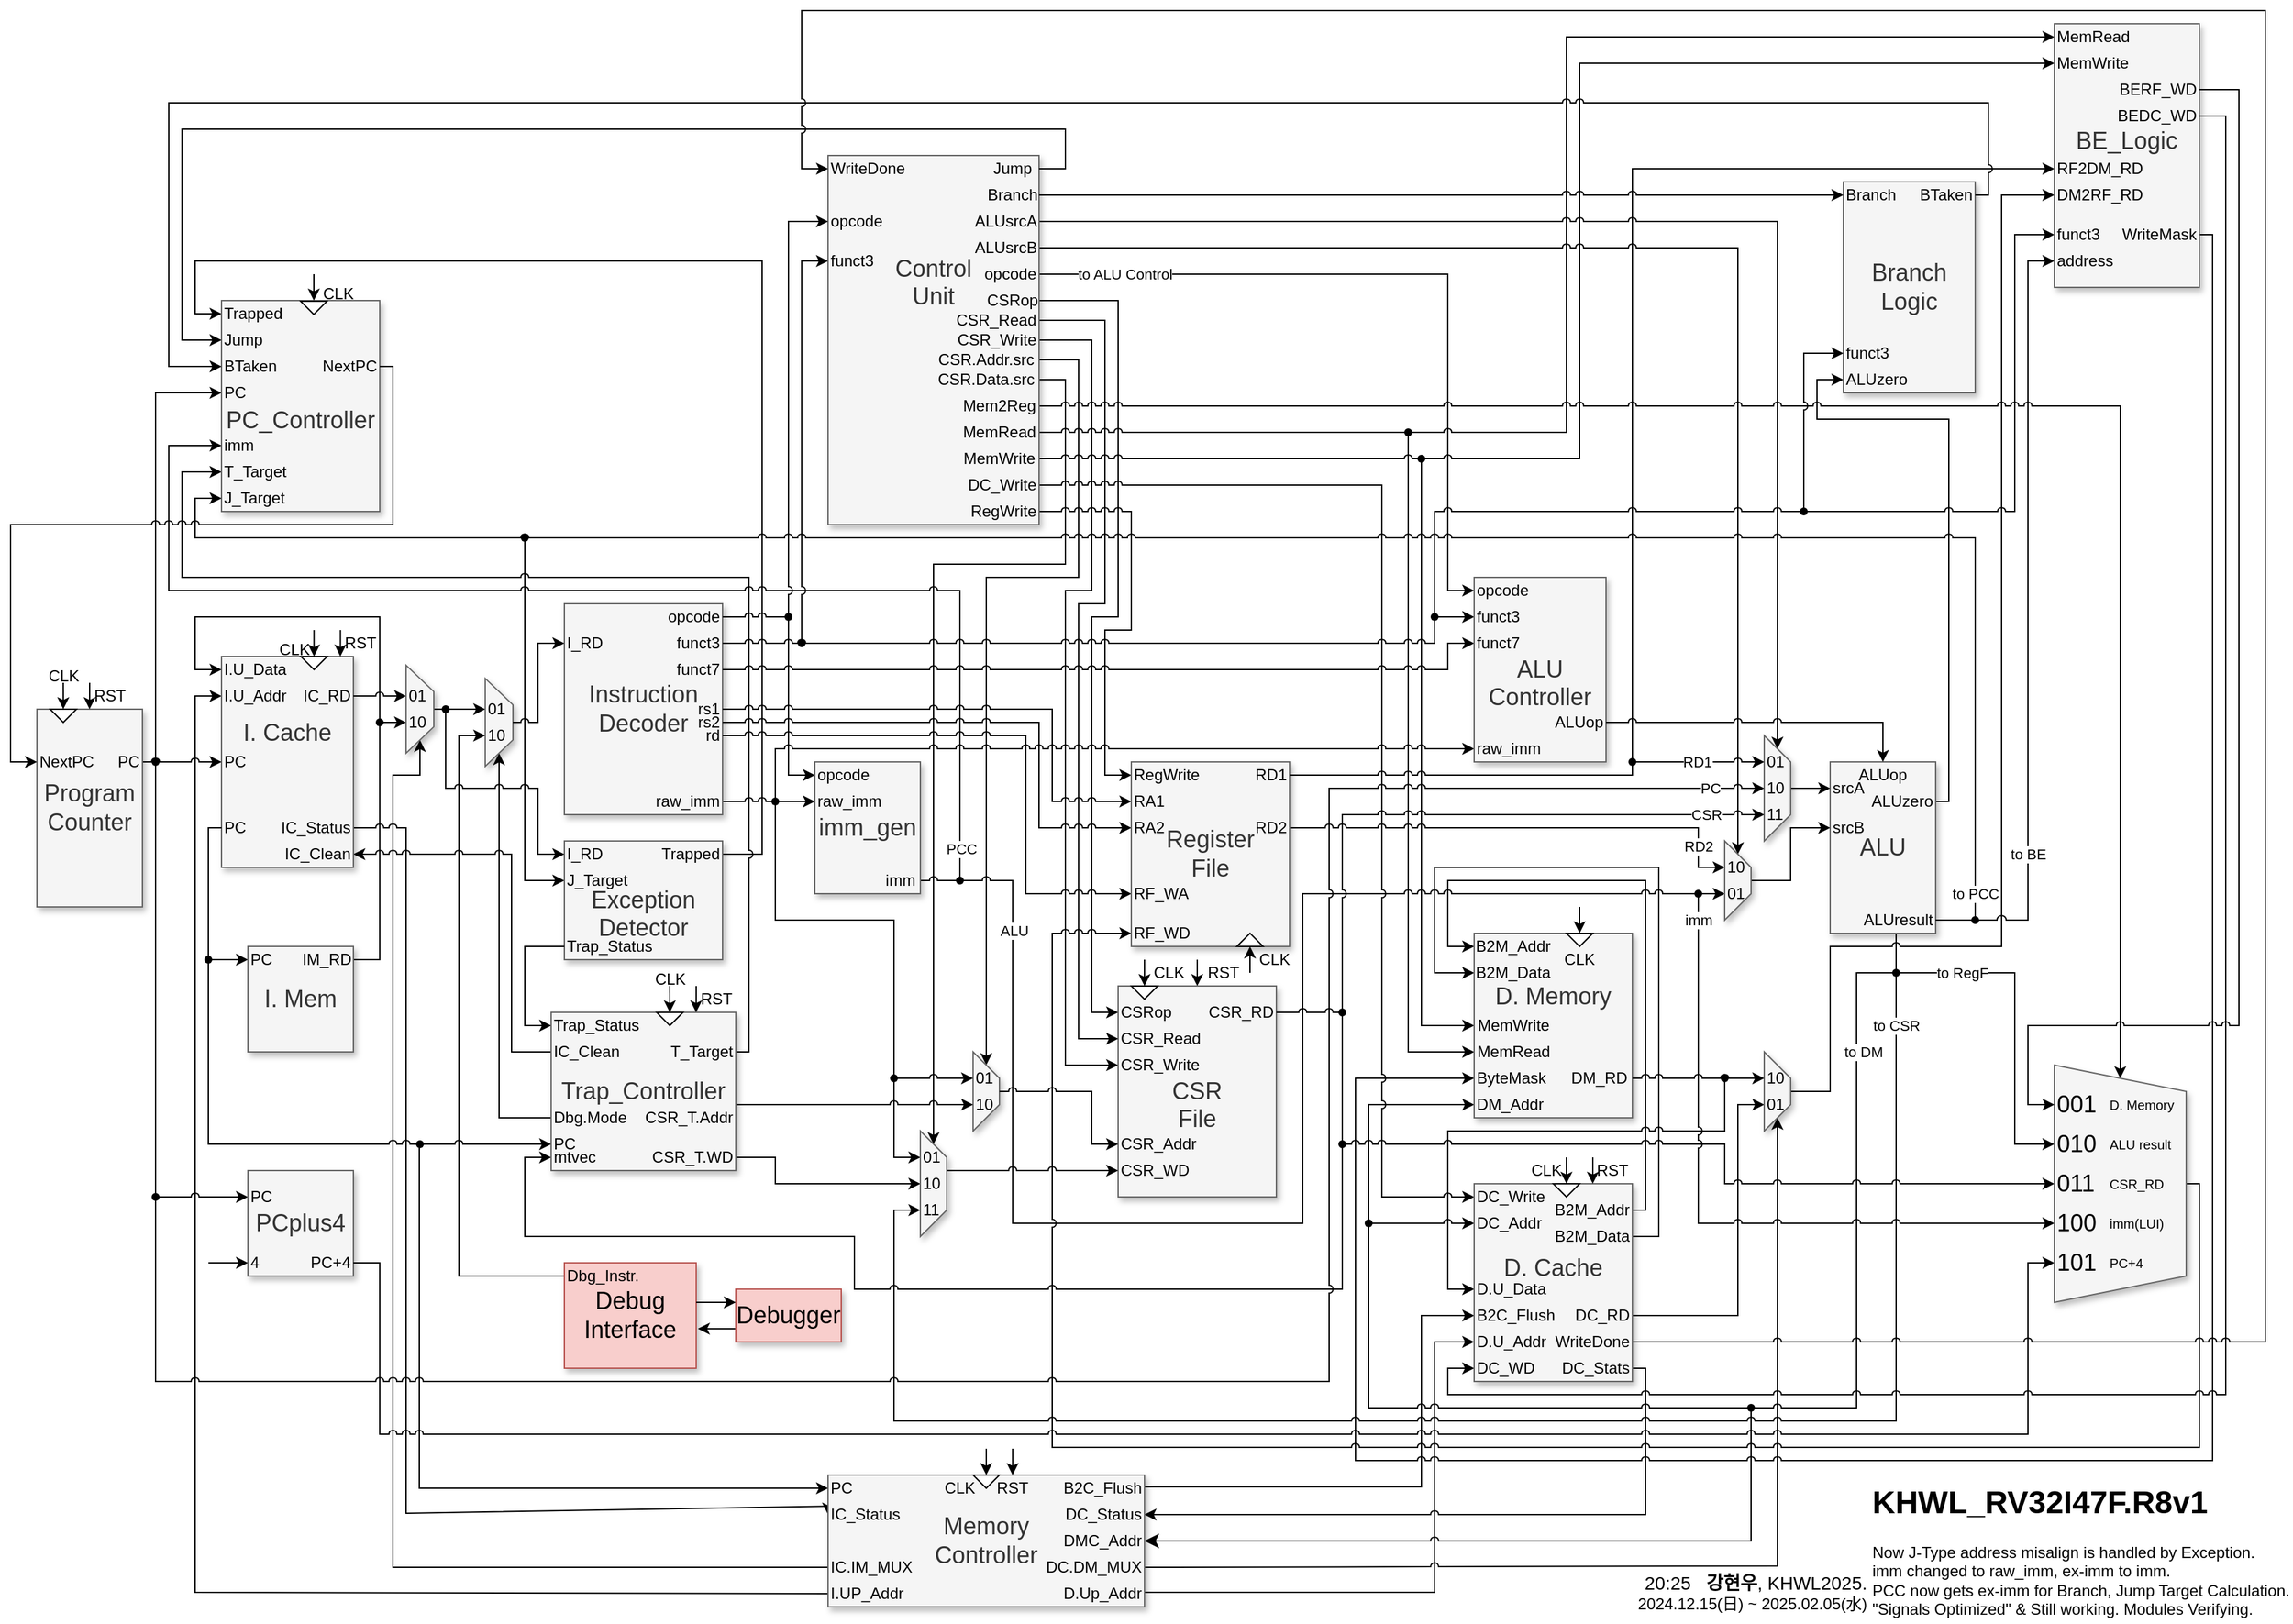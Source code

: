 <mxfile version="26.0.11">
  <diagram name="Main_Diagram" id="IyJyeaVujQpDEMYP9gq8">
    <mxGraphModel dx="2390" dy="1293" grid="1" gridSize="10" guides="1" tooltips="1" connect="1" arrows="1" fold="1" page="1" pageScale="1.5" pageWidth="1169" pageHeight="827" background="none" math="0" shadow="0">
      <root>
        <mxCell id="rKWjRTj_p7avdpBBxaFx-0" style=";html=1;" />
        <mxCell id="rKWjRTj_p7avdpBBxaFx-1" style=";html=1;" parent="rKWjRTj_p7avdpBBxaFx-0" />
        <mxCell id="rKWjRTj_p7avdpBBxaFx-11" style="edgeStyle=orthogonalEdgeStyle;rounded=0;orthogonalLoop=1;jettySize=auto;html=1;entryX=0;entryY=0.5;entryDx=0;entryDy=0;jumpStyle=arc;" parent="rKWjRTj_p7avdpBBxaFx-1" source="rKWjRTj_p7avdpBBxaFx-314" target="rKWjRTj_p7avdpBBxaFx-194" edge="1">
          <mxGeometry relative="1" as="geometry">
            <Array as="points">
              <mxPoint x="1110" y="210" />
              <mxPoint x="1110" y="450" />
            </Array>
            <mxPoint x="987.357" y="456.842" as="targetPoint" />
          </mxGeometry>
        </mxCell>
        <mxCell id="rKWjRTj_p7avdpBBxaFx-12" value="to ALU Control" style="edgeLabel;html=1;align=center;verticalAlign=middle;resizable=0;points=[];" parent="rKWjRTj_p7avdpBBxaFx-11" vertex="1" connectable="0">
          <mxGeometry relative="1" as="geometry">
            <mxPoint x="-220" as="offset" />
          </mxGeometry>
        </mxCell>
        <mxCell id="fp1y_YiQ6_L5Q2PSYjLp-5" style="edgeStyle=orthogonalEdgeStyle;rounded=0;orthogonalLoop=1;jettySize=auto;html=1;entryX=0;entryY=0.5;entryDx=0;entryDy=0;" edge="1" parent="rKWjRTj_p7avdpBBxaFx-1" source="fp1y_YiQ6_L5Q2PSYjLp-4" target="fp1y_YiQ6_L5Q2PSYjLp-0">
          <mxGeometry relative="1" as="geometry">
            <Array as="points">
              <mxPoint x="410" y="670" />
            </Array>
          </mxGeometry>
        </mxCell>
        <mxCell id="V5pcXlQyD0Isw3TOhVSA-0" style="edgeStyle=orthogonalEdgeStyle;rounded=0;orthogonalLoop=1;jettySize=auto;html=1;endArrow=none;startFill=0;" parent="rKWjRTj_p7avdpBBxaFx-1" source="rKWjRTj_p7avdpBBxaFx-97" target="rKWjRTj_p7avdpBBxaFx-19" edge="1">
          <mxGeometry relative="1" as="geometry" />
        </mxCell>
        <mxCell id="rKWjRTj_p7avdpBBxaFx-13" style="edgeStyle=orthogonalEdgeStyle;rounded=0;orthogonalLoop=1;jettySize=auto;html=1;entryX=0;entryY=0.5;entryDx=0;entryDy=0;jumpStyle=arc;" parent="rKWjRTj_p7avdpBBxaFx-1" source="rKWjRTj_p7avdpBBxaFx-137" target="rKWjRTj_p7avdpBBxaFx-136" edge="1">
          <mxGeometry relative="1" as="geometry">
            <Array as="points">
              <mxPoint x="590" y="650" />
              <mxPoint x="590" y="200" />
              <mxPoint x="160" y="200" />
              <mxPoint x="160" y="240" />
            </Array>
          </mxGeometry>
        </mxCell>
        <mxCell id="rKWjRTj_p7avdpBBxaFx-6" style="edgeStyle=orthogonalEdgeStyle;rounded=0;orthogonalLoop=1;jettySize=auto;html=1;entryX=0;entryY=0.5;entryDx=0;entryDy=0;jumpStyle=arc;exitX=1;exitY=0.5;exitDx=0;exitDy=0;" parent="rKWjRTj_p7avdpBBxaFx-1" source="rKWjRTj_p7avdpBBxaFx-157" target="rKWjRTj_p7avdpBBxaFx-117" edge="1">
          <mxGeometry relative="1" as="geometry">
            <Array as="points">
              <mxPoint x="580" y="800" />
              <mxPoint x="580" y="440" />
              <mxPoint x="150" y="440" />
              <mxPoint x="150" y="360" />
            </Array>
          </mxGeometry>
        </mxCell>
        <mxCell id="O00OZB_N-vknSkEfnoMU-3" style="edgeStyle=orthogonalEdgeStyle;rounded=0;orthogonalLoop=1;jettySize=auto;html=1;entryX=0;entryY=0.5;entryDx=0;entryDy=0;" parent="rKWjRTj_p7avdpBBxaFx-1" source="O00OZB_N-vknSkEfnoMU-0" target="O00OZB_N-vknSkEfnoMU-2" edge="1">
          <mxGeometry relative="1" as="geometry">
            <Array as="points">
              <mxPoint x="610" y="590" />
            </Array>
          </mxGeometry>
        </mxCell>
        <mxCell id="rKWjRTj_p7avdpBBxaFx-163" style="edgeStyle=orthogonalEdgeStyle;rounded=0;orthogonalLoop=1;jettySize=auto;html=1;entryX=1;entryY=0.5;entryDx=0;entryDy=0;" parent="rKWjRTj_p7avdpBBxaFx-1" source="rKWjRTj_p7avdpBBxaFx-162" target="rKWjRTj_p7avdpBBxaFx-285" edge="1">
          <mxGeometry relative="1" as="geometry" />
        </mxCell>
        <mxCell id="rKWjRTj_p7avdpBBxaFx-29" style="edgeStyle=orthogonalEdgeStyle;rounded=0;orthogonalLoop=1;jettySize=auto;html=1;entryX=0;entryY=0.5;entryDx=0;entryDy=0;" parent="rKWjRTj_p7avdpBBxaFx-1" source="rKWjRTj_p7avdpBBxaFx-46" target="rKWjRTj_p7avdpBBxaFx-112" edge="1">
          <mxGeometry relative="1" as="geometry">
            <Array as="points">
              <mxPoint x="130" y="300" />
            </Array>
          </mxGeometry>
        </mxCell>
        <mxCell id="rKWjRTj_p7avdpBBxaFx-74" style="edgeStyle=orthogonalEdgeStyle;rounded=0;orthogonalLoop=1;jettySize=auto;html=1;entryX=0;entryY=0.5;entryDx=0;entryDy=0;jumpStyle=arc;exitX=0;exitY=0.5;exitDx=0;exitDy=0;" parent="rKWjRTj_p7avdpBBxaFx-1" source="rKWjRTj_p7avdpBBxaFx-341" target="rKWjRTj_p7avdpBBxaFx-67" edge="1">
          <mxGeometry relative="1" as="geometry">
            <Array as="points">
              <mxPoint x="160" y="1210" />
              <mxPoint x="160" y="530" />
            </Array>
          </mxGeometry>
        </mxCell>
        <mxCell id="rKWjRTj_p7avdpBBxaFx-349" style="edgeStyle=orthogonalEdgeStyle;rounded=0;orthogonalLoop=1;jettySize=auto;html=1;entryX=0;entryY=0.5;entryDx=0;entryDy=0;exitX=1;exitY=0.5;exitDx=0;exitDy=0;" parent="rKWjRTj_p7avdpBBxaFx-1" source="rKWjRTj_p7avdpBBxaFx-348" target="rKWjRTj_p7avdpBBxaFx-132" edge="1">
          <mxGeometry relative="1" as="geometry">
            <Array as="points">
              <mxPoint x="1090" y="1130" />
              <mxPoint x="1090" y="1000" />
            </Array>
          </mxGeometry>
        </mxCell>
        <mxCell id="rKWjRTj_p7avdpBBxaFx-2" style="edgeStyle=orthogonalEdgeStyle;rounded=0;orthogonalLoop=1;jettySize=auto;html=1;entryX=0;entryY=0.5;entryDx=0;entryDy=0;exitX=0.5;exitY=0;exitDx=0;exitDy=0;jumpStyle=arc;" parent="rKWjRTj_p7avdpBBxaFx-1" source="rKWjRTj_p7avdpBBxaFx-275" target="rKWjRTj_p7avdpBBxaFx-258" edge="1">
          <mxGeometry relative="1" as="geometry">
            <Array as="points">
              <mxPoint x="1400" y="830" />
              <mxPoint x="1400" y="720" />
              <mxPoint x="1530" y="720" />
              <mxPoint x="1530" y="150" />
            </Array>
          </mxGeometry>
        </mxCell>
        <mxCell id="rKWjRTj_p7avdpBBxaFx-3" style="edgeStyle=orthogonalEdgeStyle;rounded=0;orthogonalLoop=1;jettySize=auto;html=1;entryX=0;entryY=0.5;entryDx=0;entryDy=0;" parent="rKWjRTj_p7avdpBBxaFx-1" source="rKWjRTj_p7avdpBBxaFx-322" target="rKWjRTj_p7avdpBBxaFx-212" edge="1">
          <mxGeometry relative="1" as="geometry">
            <Array as="points">
              <mxPoint x="860" y="230" />
              <mxPoint x="860" y="470" />
              <mxPoint x="840" y="470" />
              <mxPoint x="840" y="770" />
            </Array>
          </mxGeometry>
        </mxCell>
        <mxCell id="rKWjRTj_p7avdpBBxaFx-7" style="edgeStyle=orthogonalEdgeStyle;rounded=0;orthogonalLoop=1;jettySize=auto;html=1;entryX=0;entryY=0.5;entryDx=0;entryDy=0;exitX=1;exitY=0.5;exitDx=0;exitDy=0;" parent="rKWjRTj_p7avdpBBxaFx-1" source="rKWjRTj_p7avdpBBxaFx-326" target="Sg_0BgGoRNo6tfmOOr9p-28" edge="1">
          <mxGeometry relative="1" as="geometry">
            <mxPoint x="720" y="860" as="targetPoint" />
            <Array as="points">
              <mxPoint x="820" y="290" />
              <mxPoint x="820" y="430" />
              <mxPoint x="720" y="430" />
            </Array>
          </mxGeometry>
        </mxCell>
        <mxCell id="rKWjRTj_p7avdpBBxaFx-8" style="edgeStyle=orthogonalEdgeStyle;rounded=0;orthogonalLoop=1;jettySize=auto;html=1;entryX=0;entryY=0.5;entryDx=0;entryDy=0;exitX=1;exitY=0.5;exitDx=0;exitDy=0;" parent="rKWjRTj_p7avdpBBxaFx-1" source="rKWjRTj_p7avdpBBxaFx-323" target="rKWjRTj_p7avdpBBxaFx-282" edge="1">
          <mxGeometry relative="1" as="geometry">
            <Array as="points">
              <mxPoint x="830" y="275" />
              <mxPoint x="830" y="440" />
              <mxPoint x="760" y="440" />
              <mxPoint x="760" y="810" />
            </Array>
          </mxGeometry>
        </mxCell>
        <mxCell id="rKWjRTj_p7avdpBBxaFx-9" style="edgeStyle=orthogonalEdgeStyle;rounded=0;orthogonalLoop=1;jettySize=auto;html=1;entryX=0;entryY=0.5;entryDx=0;entryDy=0;exitX=0;exitY=0.5;exitDx=0;exitDy=0;" parent="rKWjRTj_p7avdpBBxaFx-1" source="rKWjRTj_p7avdpBBxaFx-230" target="rKWjRTj_p7avdpBBxaFx-287" edge="1">
          <mxGeometry relative="1" as="geometry">
            <Array as="points">
              <mxPoint x="360" y="970" />
              <mxPoint x="360" y="560" />
            </Array>
          </mxGeometry>
        </mxCell>
        <mxCell id="rKWjRTj_p7avdpBBxaFx-10" style="edgeStyle=orthogonalEdgeStyle;rounded=0;orthogonalLoop=1;jettySize=auto;html=1;entryX=0;entryY=0.5;entryDx=0;entryDy=0;jumpStyle=arc;" parent="rKWjRTj_p7avdpBBxaFx-1" source="rKWjRTj_p7avdpBBxaFx-111" target="rKWjRTj_p7avdpBBxaFx-259" edge="1">
          <mxGeometry relative="1" as="geometry">
            <Array as="points">
              <mxPoint x="1250" y="130" />
            </Array>
          </mxGeometry>
        </mxCell>
        <mxCell id="rKWjRTj_p7avdpBBxaFx-14" style="edgeStyle=orthogonalEdgeStyle;rounded=0;orthogonalLoop=1;jettySize=auto;html=1;entryX=0;entryY=0.5;entryDx=0;entryDy=0;jumpStyle=arc;exitX=1;exitY=0.5;exitDx=0;exitDy=0;" parent="rKWjRTj_p7avdpBBxaFx-1" source="rKWjRTj_p7avdpBBxaFx-130" target="rKWjRTj_p7avdpBBxaFx-304" edge="1">
          <mxGeometry relative="1" as="geometry">
            <Array as="points">
              <mxPoint x="1270" y="940" />
              <mxPoint x="1270" y="660" />
              <mxPoint x="1100" y="660" />
              <mxPoint x="1100" y="740" />
            </Array>
          </mxGeometry>
        </mxCell>
        <mxCell id="rKWjRTj_p7avdpBBxaFx-15" style="edgeStyle=orthogonalEdgeStyle;rounded=0;orthogonalLoop=1;jettySize=auto;html=1;entryX=0;entryY=0.5;entryDx=0;entryDy=0;jumpStyle=arc;" parent="rKWjRTj_p7avdpBBxaFx-1" source="rKWjRTj_p7avdpBBxaFx-51" target="rKWjRTj_p7avdpBBxaFx-298" edge="1">
          <mxGeometry relative="1" as="geometry">
            <Array as="points">
              <mxPoint x="1080" y="340" />
              <mxPoint x="1080" y="760" />
            </Array>
          </mxGeometry>
        </mxCell>
        <mxCell id="rKWjRTj_p7avdpBBxaFx-16" style="edgeStyle=orthogonalEdgeStyle;rounded=0;orthogonalLoop=1;jettySize=auto;html=1;entryX=0;entryY=0.5;entryDx=0;entryDy=0;jumpStyle=arc;" parent="rKWjRTj_p7avdpBBxaFx-1" source="rKWjRTj_p7avdpBBxaFx-50" target="rKWjRTj_p7avdpBBxaFx-297" edge="1">
          <mxGeometry relative="1" as="geometry">
            <Array as="points">
              <mxPoint x="1090" y="780" />
            </Array>
          </mxGeometry>
        </mxCell>
        <mxCell id="rKWjRTj_p7avdpBBxaFx-17" style="edgeStyle=orthogonalEdgeStyle;rounded=0;orthogonalLoop=1;jettySize=auto;html=1;entryX=0;entryY=0.5;entryDx=0;entryDy=0;jumpStyle=arc;exitX=1;exitY=0.5;exitDx=0;exitDy=0;" parent="rKWjRTj_p7avdpBBxaFx-1" source="rKWjRTj_p7avdpBBxaFx-129" target="rKWjRTj_p7avdpBBxaFx-303" edge="1">
          <mxGeometry relative="1" as="geometry">
            <Array as="points">
              <mxPoint x="1260" y="920" />
              <mxPoint x="1260" y="670" />
              <mxPoint x="1110" y="670" />
              <mxPoint x="1110" y="720" />
            </Array>
          </mxGeometry>
        </mxCell>
        <mxCell id="rKWjRTj_p7avdpBBxaFx-18" value="&lt;div&gt;&lt;br&gt;&lt;/div&gt;PC_Controller" style="whiteSpace=wrap;html=1;shadow=1;fontSize=18;fillColor=#f5f5f5;strokeColor=#666666;fontColor=#333333;" parent="rKWjRTj_p7avdpBBxaFx-1" vertex="1">
          <mxGeometry x="180" y="230" width="120" height="160" as="geometry" />
        </mxCell>
        <mxCell id="DWYiua4rObmU89wduKeO-1" style="edgeStyle=orthogonalEdgeStyle;rounded=0;orthogonalLoop=1;jettySize=auto;html=1;entryX=0;entryY=0.5;entryDx=0;entryDy=0;jumpStyle=arc;" parent="rKWjRTj_p7avdpBBxaFx-1" source="DWYiua4rObmU89wduKeO-0" target="rKWjRTj_p7avdpBBxaFx-114" edge="1">
          <mxGeometry relative="1" as="geometry">
            <Array as="points">
              <mxPoint x="740" y="450" />
              <mxPoint x="140" y="450" />
              <mxPoint x="140" y="340" />
            </Array>
          </mxGeometry>
        </mxCell>
        <mxCell id="DWYiua4rObmU89wduKeO-4" value="PCC" style="edgeLabel;html=1;align=center;verticalAlign=middle;resizable=0;points=[];" parent="DWYiua4rObmU89wduKeO-1" vertex="1" connectable="0">
          <mxGeometry x="-0.951" y="-1" relative="1" as="geometry">
            <mxPoint as="offset" />
          </mxGeometry>
        </mxCell>
        <mxCell id="rKWjRTj_p7avdpBBxaFx-19" value="" style="shape=waypoint;sketch=0;size=6;pointerEvents=1;points=[];fillColor=none;resizable=0;rotatable=0;perimeter=centerPerimeter;snapToPoint=1;" parent="rKWjRTj_p7avdpBBxaFx-1" vertex="1">
          <mxGeometry x="1440" y="730" width="20" height="20" as="geometry" />
        </mxCell>
        <mxCell id="rKWjRTj_p7avdpBBxaFx-20" style="edgeStyle=orthogonalEdgeStyle;rounded=0;orthogonalLoop=1;jettySize=auto;html=1;entryX=0;entryY=0.5;entryDx=0;entryDy=0;exitX=1;exitY=0.5;exitDx=0;exitDy=0;" parent="rKWjRTj_p7avdpBBxaFx-1" source="rKWjRTj_p7avdpBBxaFx-346" target="rKWjRTj_p7avdpBBxaFx-123" edge="1">
          <mxGeometry relative="1" as="geometry">
            <Array as="points">
              <mxPoint x="1100" y="1210" />
              <mxPoint x="1100" y="1020" />
            </Array>
          </mxGeometry>
        </mxCell>
        <mxCell id="rKWjRTj_p7avdpBBxaFx-21" style="edgeStyle=orthogonalEdgeStyle;rounded=0;orthogonalLoop=1;jettySize=auto;html=1;entryX=1;entryY=0.5;entryDx=0;entryDy=0;jumpStyle=arc;exitX=1;exitY=0.5;exitDx=0;exitDy=0;" parent="rKWjRTj_p7avdpBBxaFx-1" source="rKWjRTj_p7avdpBBxaFx-345" target="rKWjRTj_p7avdpBBxaFx-275" edge="1">
          <mxGeometry relative="1" as="geometry">
            <mxPoint x="827.08" y="1124" as="sourcePoint" />
            <mxPoint x="1520.08" y="125" as="targetPoint" />
            <Array as="points">
              <mxPoint x="1360" y="1190" />
            </Array>
          </mxGeometry>
        </mxCell>
        <mxCell id="rKWjRTj_p7avdpBBxaFx-22" style="edgeStyle=orthogonalEdgeStyle;rounded=0;orthogonalLoop=1;jettySize=auto;html=1;entryX=1;entryY=0.5;entryDx=0;entryDy=0;fontSize=12;startSize=8;endSize=8;jumpStyle=arc;" parent="rKWjRTj_p7avdpBBxaFx-1" source="rKWjRTj_p7avdpBBxaFx-89" target="rKWjRTj_p7avdpBBxaFx-347" edge="1">
          <mxGeometry relative="1" as="geometry">
            <Array as="points">
              <mxPoint x="1340" y="1171" />
            </Array>
          </mxGeometry>
        </mxCell>
        <mxCell id="rKWjRTj_p7avdpBBxaFx-23" style="edgeStyle=orthogonalEdgeStyle;rounded=0;orthogonalLoop=1;jettySize=auto;html=1;entryX=1;entryY=0.5;entryDx=0;entryDy=0;jumpStyle=arc;exitX=1;exitY=0.5;exitDx=0;exitDy=0;" parent="rKWjRTj_p7avdpBBxaFx-1" source="rKWjRTj_p7avdpBBxaFx-126" target="rKWjRTj_p7avdpBBxaFx-344" edge="1">
          <mxGeometry relative="1" as="geometry">
            <Array as="points">
              <mxPoint x="1260" y="1040" />
              <mxPoint x="1260" y="1151" />
            </Array>
          </mxGeometry>
        </mxCell>
        <mxCell id="rKWjRTj_p7avdpBBxaFx-24" style="edgeStyle=orthogonalEdgeStyle;rounded=0;orthogonalLoop=1;jettySize=auto;html=1;entryX=1;entryY=0.5;entryDx=0;entryDy=0;exitX=0;exitY=0.5;exitDx=0;exitDy=0;" parent="rKWjRTj_p7avdpBBxaFx-1" source="rKWjRTj_p7avdpBBxaFx-343" target="rKWjRTj_p7avdpBBxaFx-288" edge="1">
          <mxGeometry relative="1" as="geometry">
            <mxPoint x="310.08" y="590" as="targetPoint" />
            <Array as="points">
              <mxPoint x="310" y="1140" />
              <mxPoint x="310" y="590" />
              <mxPoint x="330" y="590" />
              <mxPoint x="330" y="560" />
            </Array>
          </mxGeometry>
        </mxCell>
        <mxCell id="rKWjRTj_p7avdpBBxaFx-25" style="edgeStyle=orthogonalEdgeStyle;rounded=0;orthogonalLoop=1;jettySize=auto;html=1;entryX=0;entryY=0.5;entryDx=0;entryDy=0;exitX=1;exitY=0.5;exitDx=0;exitDy=0;" parent="rKWjRTj_p7avdpBBxaFx-1" source="rKWjRTj_p7avdpBBxaFx-178" target="rKWjRTj_p7avdpBBxaFx-290" edge="1">
          <mxGeometry relative="1" as="geometry">
            <Array as="points">
              <mxPoint x="300" y="730" />
              <mxPoint x="300" y="550" />
            </Array>
          </mxGeometry>
        </mxCell>
        <mxCell id="rKWjRTj_p7avdpBBxaFx-26" style="edgeStyle=orthogonalEdgeStyle;rounded=0;orthogonalLoop=1;jettySize=auto;html=1;entryX=0;entryY=0.5;entryDx=0;entryDy=0;jumpStyle=arc;exitX=1;exitY=0.5;exitDx=0;exitDy=0;" parent="rKWjRTj_p7avdpBBxaFx-1" source="rKWjRTj_p7avdpBBxaFx-70" target="rKWjRTj_p7avdpBBxaFx-342" edge="1">
          <mxGeometry relative="1" as="geometry">
            <Array as="points">
              <mxPoint x="320" y="630" />
              <mxPoint x="320" y="1150" />
              <mxPoint x="640" y="1150" />
            </Array>
          </mxGeometry>
        </mxCell>
        <mxCell id="rKWjRTj_p7avdpBBxaFx-27" style="edgeStyle=orthogonalEdgeStyle;rounded=0;orthogonalLoop=1;jettySize=auto;html=1;entryX=0;entryY=0.5;entryDx=0;entryDy=0;jumpStyle=arc;" parent="rKWjRTj_p7avdpBBxaFx-1" source="rKWjRTj_p7avdpBBxaFx-84" target="rKWjRTj_p7avdpBBxaFx-340" edge="1">
          <mxGeometry relative="1" as="geometry">
            <Array as="points">
              <mxPoint x="170" y="870" />
              <mxPoint x="330" y="870" />
              <mxPoint x="330" y="1131" />
            </Array>
          </mxGeometry>
        </mxCell>
        <mxCell id="rKWjRTj_p7avdpBBxaFx-28" style="edgeStyle=orthogonalEdgeStyle;rounded=0;orthogonalLoop=1;jettySize=auto;html=1;entryX=0;entryY=0.5;entryDx=0;entryDy=0;jumpStyle=arc;" parent="rKWjRTj_p7avdpBBxaFx-1" source="rKWjRTj_p7avdpBBxaFx-72" target="rKWjRTj_p7avdpBBxaFx-77" edge="1">
          <mxGeometry relative="1" as="geometry">
            <Array as="points">
              <mxPoint x="140" y="910" />
            </Array>
            <mxPoint x="140.08" y="920" as="sourcePoint" />
          </mxGeometry>
        </mxCell>
        <mxCell id="rKWjRTj_p7avdpBBxaFx-30" style="edgeStyle=orthogonalEdgeStyle;rounded=0;orthogonalLoop=1;jettySize=auto;html=1;entryX=0;entryY=0.5;entryDx=0;entryDy=0;jumpStyle=arc;exitX=1;exitY=0.5;exitDx=0;exitDy=0;" parent="rKWjRTj_p7avdpBBxaFx-1" source="rKWjRTj_p7avdpBBxaFx-100" target="rKWjRTj_p7avdpBBxaFx-248" edge="1">
          <mxGeometry relative="1" as="geometry">
            <Array as="points">
              <mxPoint x="1490" y="610" />
              <mxPoint x="1490" y="320" />
              <mxPoint x="1390" y="320" />
              <mxPoint x="1390" y="290" />
            </Array>
          </mxGeometry>
        </mxCell>
        <mxCell id="rKWjRTj_p7avdpBBxaFx-32" style="edgeStyle=orthogonalEdgeStyle;rounded=0;orthogonalLoop=1;jettySize=auto;html=1;entryX=1;entryY=0.5;entryDx=0;entryDy=0;jumpStyle=arc;exitX=0;exitY=0.25;exitDx=0;exitDy=0;" parent="rKWjRTj_p7avdpBBxaFx-1" source="rKWjRTj_p7avdpBBxaFx-154" target="rKWjRTj_p7avdpBBxaFx-71" edge="1">
          <mxGeometry relative="1" as="geometry">
            <Array as="points">
              <mxPoint x="400" y="800" />
              <mxPoint x="400" y="650" />
            </Array>
          </mxGeometry>
        </mxCell>
        <mxCell id="rKWjRTj_p7avdpBBxaFx-34" value="&lt;h1 style=&quot;margin-top: 0px;&quot;&gt;KHWL_RV32I47F.R8v1&lt;/h1&gt;&lt;p&gt;&lt;span style=&quot;background-color: transparent;&quot;&gt;Now J-Type address misalign is handled by Exception.&lt;br&gt;imm changed to raw_imm, ex-imm to imm.&lt;br&gt;PCC now gets ex-imm for Branch, Jump Target Calculation.&lt;br&gt;&quot;Signals Optimized&quot; &amp;amp; Still working.&lt;/span&gt;&amp;nbsp;Modules Verifying.&amp;nbsp;&lt;br&gt;&lt;/p&gt;&lt;p&gt;&lt;/p&gt;&lt;p&gt;&lt;/p&gt;" style="text;html=1;whiteSpace=wrap;overflow=hidden;rounded=0;" parent="rKWjRTj_p7avdpBBxaFx-1" vertex="1">
          <mxGeometry x="1430" y="1121" width="320" height="109" as="geometry" />
        </mxCell>
        <mxCell id="rKWjRTj_p7avdpBBxaFx-35" value="&lt;div style=&quot;&quot;&gt;&lt;span style=&quot;font-size: 14px; background-color: transparent;&quot;&gt;20:25&lt;/span&gt;&lt;b style=&quot;font-size: 14px; background-color: transparent;&quot;&gt;&amp;nbsp; &amp;nbsp;강현우&lt;/b&gt;&lt;span style=&quot;font-size: 14px; background-color: transparent;&quot;&gt;, KHWL2025.&lt;/span&gt;&lt;/div&gt;&lt;span style=&quot;&quot;&gt;&lt;div style=&quot;&quot;&gt;&lt;span style=&quot;background-color: transparent;&quot;&gt;2024.12.15(日) ~ 2025.02.05(水)&lt;/span&gt;&lt;/div&gt;&lt;/span&gt;" style="text;html=1;align=right;verticalAlign=middle;whiteSpace=wrap;rounded=0;" parent="rKWjRTj_p7avdpBBxaFx-1" vertex="1">
          <mxGeometry x="1250" y="1190" width="180" height="40" as="geometry" />
        </mxCell>
        <mxCell id="rKWjRTj_p7avdpBBxaFx-40" style="edgeStyle=orthogonalEdgeStyle;rounded=0;orthogonalLoop=1;jettySize=auto;html=1;entryX=0;entryY=0.5;entryDx=0;entryDy=0;jumpStyle=arc;" parent="rKWjRTj_p7avdpBBxaFx-1" source="rKWjRTj_p7avdpBBxaFx-186" edge="1">
          <mxGeometry relative="1" as="geometry">
            <Array as="points">
              <mxPoint x="600" y="610" />
              <mxPoint x="600" y="610" />
            </Array>
            <mxPoint x="630" y="610" as="targetPoint" />
          </mxGeometry>
        </mxCell>
        <mxCell id="rKWjRTj_p7avdpBBxaFx-41" style="edgeStyle=orthogonalEdgeStyle;rounded=0;orthogonalLoop=1;jettySize=auto;html=1;entryX=0;entryY=0.5;entryDx=0;entryDy=0;jumpStyle=arc;jumpSize=7;" parent="rKWjRTj_p7avdpBBxaFx-1" source="rKWjRTj_p7avdpBBxaFx-53" target="rKWjRTj_p7avdpBBxaFx-260" edge="1">
          <mxGeometry relative="1" as="geometry">
            <Array as="points">
              <mxPoint x="1550" y="700" />
              <mxPoint x="1550" y="200" />
            </Array>
            <mxPoint x="1500.08" y="730" as="sourcePoint" />
          </mxGeometry>
        </mxCell>
        <mxCell id="rKWjRTj_p7avdpBBxaFx-42" value="to BE" style="edgeLabel;html=1;align=center;verticalAlign=middle;resizable=0;points=[];" parent="rKWjRTj_p7avdpBBxaFx-41" vertex="1" connectable="0">
          <mxGeometry relative="1" as="geometry">
            <mxPoint y="190" as="offset" />
          </mxGeometry>
        </mxCell>
        <mxCell id="rKWjRTj_p7avdpBBxaFx-44" style="edgeStyle=orthogonalEdgeStyle;rounded=0;orthogonalLoop=1;jettySize=auto;html=1;entryX=0;entryY=0.5;entryDx=0;entryDy=0;exitX=1;exitY=0.5;exitDx=0;exitDy=0;jumpStyle=arc;" parent="rKWjRTj_p7avdpBBxaFx-1" source="rKWjRTj_p7avdpBBxaFx-262" target="rKWjRTj_p7avdpBBxaFx-300" edge="1">
          <mxGeometry relative="1" as="geometry">
            <Array as="points">
              <mxPoint x="1690" y="180" />
              <mxPoint x="1690" y="1110" />
              <mxPoint x="1040" y="1110" />
              <mxPoint x="1040" y="820" />
            </Array>
          </mxGeometry>
        </mxCell>
        <mxCell id="rKWjRTj_p7avdpBBxaFx-45" style="edgeStyle=orthogonalEdgeStyle;rounded=0;orthogonalLoop=1;jettySize=auto;html=1;entryX=0;entryY=0.5;entryDx=0;entryDy=0;exitX=1;exitY=0.5;exitDx=0;exitDy=0;jumpStyle=arc;" parent="rKWjRTj_p7avdpBBxaFx-1" source="rKWjRTj_p7avdpBBxaFx-328" target="rKWjRTj_p7avdpBBxaFx-215" edge="1">
          <mxGeometry relative="1" as="geometry">
            <mxPoint x="800.02" y="360.01" as="sourcePoint" />
            <Array as="points">
              <mxPoint x="840" y="260" />
              <mxPoint x="840" y="450" />
              <mxPoint x="820" y="450" />
              <mxPoint x="820" y="810" />
            </Array>
            <mxPoint x="860" y="790.0" as="targetPoint" />
          </mxGeometry>
        </mxCell>
        <mxCell id="sOjidNA8feePJ7DaviF--2" style="edgeStyle=orthogonalEdgeStyle;rounded=0;orthogonalLoop=1;jettySize=auto;html=1;endArrow=none;startFill=0;" parent="rKWjRTj_p7avdpBBxaFx-1" source="rKWjRTj_p7avdpBBxaFx-46" target="rKWjRTj_p7avdpBBxaFx-72" edge="1">
          <mxGeometry relative="1" as="geometry" />
        </mxCell>
        <mxCell id="rKWjRTj_p7avdpBBxaFx-46" value="" style="shape=waypoint;sketch=0;size=6;pointerEvents=1;points=[];fillColor=none;resizable=0;rotatable=0;perimeter=centerPerimeter;snapToPoint=1;" parent="rKWjRTj_p7avdpBBxaFx-1" vertex="1">
          <mxGeometry x="120" y="570" width="20" height="20" as="geometry" />
        </mxCell>
        <mxCell id="rKWjRTj_p7avdpBBxaFx-47" value="" style="shape=waypoint;sketch=0;size=6;pointerEvents=1;points=[];fillColor=none;resizable=0;rotatable=0;perimeter=centerPerimeter;snapToPoint=1;" parent="rKWjRTj_p7avdpBBxaFx-1" vertex="1">
          <mxGeometry x="610" y="480" width="20" height="20" as="geometry" />
        </mxCell>
        <mxCell id="rKWjRTj_p7avdpBBxaFx-49" value="" style="shape=waypoint;sketch=0;size=6;pointerEvents=1;points=[];fillColor=none;resizable=0;rotatable=0;perimeter=centerPerimeter;snapToPoint=1;" parent="rKWjRTj_p7avdpBBxaFx-1" vertex="1">
          <mxGeometry x="1090" y="460" width="20" height="20" as="geometry" />
        </mxCell>
        <mxCell id="rKWjRTj_p7avdpBBxaFx-50" value="" style="shape=waypoint;sketch=0;size=6;pointerEvents=1;points=[];fillColor=none;resizable=0;rotatable=0;perimeter=centerPerimeter;snapToPoint=1;" parent="rKWjRTj_p7avdpBBxaFx-1" vertex="1">
          <mxGeometry x="1080" y="340" width="20" height="20" as="geometry" />
        </mxCell>
        <mxCell id="rKWjRTj_p7avdpBBxaFx-51" value="" style="shape=waypoint;sketch=0;size=6;pointerEvents=1;points=[];fillColor=none;resizable=0;rotatable=0;perimeter=centerPerimeter;snapToPoint=1;" parent="rKWjRTj_p7avdpBBxaFx-1" vertex="1">
          <mxGeometry x="1070" y="320" width="20" height="20" as="geometry" />
        </mxCell>
        <mxCell id="rKWjRTj_p7avdpBBxaFx-52" value="" style="shape=waypoint;sketch=0;size=6;pointerEvents=1;points=[];fillColor=none;resizable=0;rotatable=0;perimeter=centerPerimeter;snapToPoint=1;" parent="rKWjRTj_p7avdpBBxaFx-1" vertex="1">
          <mxGeometry x="1020" y="760" width="20" height="20" as="geometry" />
        </mxCell>
        <mxCell id="rKWjRTj_p7avdpBBxaFx-53" value="" style="shape=waypoint;sketch=0;size=6;pointerEvents=1;points=[];fillColor=none;resizable=0;rotatable=0;perimeter=centerPerimeter;snapToPoint=1;" parent="rKWjRTj_p7avdpBBxaFx-1" vertex="1">
          <mxGeometry x="1500" y="690" width="20" height="20" as="geometry" />
        </mxCell>
        <mxCell id="rKWjRTj_p7avdpBBxaFx-56" style="edgeStyle=orthogonalEdgeStyle;rounded=0;orthogonalLoop=1;jettySize=auto;html=1;entryX=0;entryY=0.5;entryDx=0;entryDy=0;jumpStyle=arc;" parent="rKWjRTj_p7avdpBBxaFx-1" source="rKWjRTj_p7avdpBBxaFx-57" target="rKWjRTj_p7avdpBBxaFx-257" edge="1">
          <mxGeometry relative="1" as="geometry">
            <Array as="points">
              <mxPoint x="1540" y="390" />
              <mxPoint x="1540" y="180" />
            </Array>
          </mxGeometry>
        </mxCell>
        <mxCell id="rKWjRTj_p7avdpBBxaFx-60" style="edgeStyle=orthogonalEdgeStyle;rounded=0;orthogonalLoop=1;jettySize=auto;html=1;entryX=0;entryY=0.5;entryDx=0;entryDy=0;jumpStyle=arc;" parent="rKWjRTj_p7avdpBBxaFx-1" source="rKWjRTj_p7avdpBBxaFx-47" target="rKWjRTj_p7avdpBBxaFx-321" edge="1">
          <mxGeometry relative="1" as="geometry">
            <Array as="points">
              <mxPoint x="620" y="200" />
              <mxPoint x="640" y="200" />
            </Array>
          </mxGeometry>
        </mxCell>
        <mxCell id="rKWjRTj_p7avdpBBxaFx-57" value="" style="shape=waypoint;sketch=0;size=6;pointerEvents=1;points=[];fillColor=none;resizable=0;rotatable=0;perimeter=centerPerimeter;snapToPoint=1;" parent="rKWjRTj_p7avdpBBxaFx-1" vertex="1">
          <mxGeometry x="1370" y="380" width="20" height="20" as="geometry" />
        </mxCell>
        <mxCell id="rKWjRTj_p7avdpBBxaFx-63" value="" style="group" parent="rKWjRTj_p7avdpBBxaFx-1" vertex="1" connectable="0">
          <mxGeometry x="180" y="500" width="100" height="160" as="geometry" />
        </mxCell>
        <mxCell id="rKWjRTj_p7avdpBBxaFx-64" value="I. Cache&lt;div&gt;&lt;br&gt;&lt;/div&gt;&lt;div&gt;&lt;br&gt;&lt;/div&gt;" style="whiteSpace=wrap;html=1;shadow=1;fontSize=18;fillColor=#f5f5f5;strokeColor=#666666;fontColor=#333333;" parent="rKWjRTj_p7avdpBBxaFx-63" vertex="1">
          <mxGeometry width="100" height="160" as="geometry" />
        </mxCell>
        <mxCell id="rKWjRTj_p7avdpBBxaFx-65" value="PC" style="text;html=1;align=left;verticalAlign=middle;whiteSpace=wrap;rounded=0;" parent="rKWjRTj_p7avdpBBxaFx-63" vertex="1">
          <mxGeometry y="70" width="20" height="20" as="geometry" />
        </mxCell>
        <mxCell id="rKWjRTj_p7avdpBBxaFx-66" value="IC_RD" style="text;html=1;align=center;verticalAlign=middle;whiteSpace=wrap;rounded=0;" parent="rKWjRTj_p7avdpBBxaFx-63" vertex="1">
          <mxGeometry x="60" y="20" width="40" height="20" as="geometry" />
        </mxCell>
        <mxCell id="rKWjRTj_p7avdpBBxaFx-67" value="I.U_Addr" style="text;html=1;align=left;verticalAlign=middle;whiteSpace=wrap;rounded=0;" parent="rKWjRTj_p7avdpBBxaFx-63" vertex="1">
          <mxGeometry y="20" width="60" height="20" as="geometry" />
        </mxCell>
        <mxCell id="rKWjRTj_p7avdpBBxaFx-68" value="I.U_Data" style="text;html=1;align=left;verticalAlign=middle;whiteSpace=wrap;rounded=0;" parent="rKWjRTj_p7avdpBBxaFx-63" vertex="1">
          <mxGeometry width="60" height="20" as="geometry" />
        </mxCell>
        <mxCell id="rKWjRTj_p7avdpBBxaFx-69" value="PC" style="text;html=1;align=left;verticalAlign=middle;whiteSpace=wrap;rounded=0;" parent="rKWjRTj_p7avdpBBxaFx-63" vertex="1">
          <mxGeometry y="120" width="20" height="20" as="geometry" />
        </mxCell>
        <mxCell id="rKWjRTj_p7avdpBBxaFx-70" value="IC_Status" style="text;html=1;align=right;verticalAlign=middle;whiteSpace=wrap;rounded=0;" parent="rKWjRTj_p7avdpBBxaFx-63" vertex="1">
          <mxGeometry x="30" y="120" width="70" height="20" as="geometry" />
        </mxCell>
        <mxCell id="rKWjRTj_p7avdpBBxaFx-71" value="IC_Clean" style="text;html=1;align=right;verticalAlign=middle;whiteSpace=wrap;rounded=0;container=0;" parent="rKWjRTj_p7avdpBBxaFx-63" vertex="1">
          <mxGeometry x="30" y="140" width="70" height="20" as="geometry" />
        </mxCell>
        <mxCell id="rKWjRTj_p7avdpBBxaFx-72" value="" style="shape=waypoint;sketch=0;size=6;pointerEvents=1;points=[];fillColor=none;resizable=0;rotatable=0;perimeter=centerPerimeter;snapToPoint=1;" parent="rKWjRTj_p7avdpBBxaFx-1" vertex="1">
          <mxGeometry x="120" y="900" width="20" height="20" as="geometry" />
        </mxCell>
        <mxCell id="rKWjRTj_p7avdpBBxaFx-73" value="" style="edgeStyle=orthogonalEdgeStyle;rounded=0;orthogonalLoop=1;jettySize=auto;html=1;entryX=0;entryY=0.5;entryDx=0;entryDy=0;jumpStyle=arc;exitX=1;exitY=0.5;exitDx=0;exitDy=0;" parent="rKWjRTj_p7avdpBBxaFx-1" source="rKWjRTj_p7avdpBBxaFx-221" target="rKWjRTj_p7avdpBBxaFx-65" edge="1">
          <mxGeometry relative="1" as="geometry">
            <mxPoint x="140" y="600" as="sourcePoint" />
          </mxGeometry>
        </mxCell>
        <mxCell id="rKWjRTj_p7avdpBBxaFx-75" value="" style="group;fillColor=#f5f5f5;fontColor=#333333;strokeColor=#666666;" parent="rKWjRTj_p7avdpBBxaFx-1" vertex="1" connectable="0">
          <mxGeometry x="200" y="890" width="80" height="80" as="geometry" />
        </mxCell>
        <mxCell id="rKWjRTj_p7avdpBBxaFx-76" value="PCplus4" style="whiteSpace=wrap;html=1;shadow=1;fontSize=18;fillColor=#f5f5f5;strokeColor=#666666;fontColor=#333333;" parent="rKWjRTj_p7avdpBBxaFx-75" vertex="1">
          <mxGeometry width="80" height="80" as="geometry" />
        </mxCell>
        <mxCell id="rKWjRTj_p7avdpBBxaFx-77" value="PC" style="text;html=1;align=left;verticalAlign=middle;whiteSpace=wrap;rounded=0;" parent="rKWjRTj_p7avdpBBxaFx-75" vertex="1">
          <mxGeometry y="10" width="20" height="20" as="geometry" />
        </mxCell>
        <mxCell id="rKWjRTj_p7avdpBBxaFx-78" value="PC+4" style="text;html=1;align=right;verticalAlign=middle;whiteSpace=wrap;rounded=0;" parent="rKWjRTj_p7avdpBBxaFx-75" vertex="1">
          <mxGeometry x="30" y="60" width="50" height="20" as="geometry" />
        </mxCell>
        <mxCell id="rKWjRTj_p7avdpBBxaFx-79" value="4" style="text;html=1;align=left;verticalAlign=middle;whiteSpace=wrap;rounded=0;" parent="rKWjRTj_p7avdpBBxaFx-75" vertex="1">
          <mxGeometry y="60" width="10" height="20" as="geometry" />
        </mxCell>
        <mxCell id="rKWjRTj_p7avdpBBxaFx-80" value="" style="endArrow=classic;html=1;rounded=0;entryX=0;entryY=0.5;entryDx=0;entryDy=0;" parent="rKWjRTj_p7avdpBBxaFx-1" target="rKWjRTj_p7avdpBBxaFx-79" edge="1">
          <mxGeometry width="50" height="50" relative="1" as="geometry">
            <mxPoint x="170.08" y="960" as="sourcePoint" />
            <mxPoint x="220.08" y="900" as="targetPoint" />
          </mxGeometry>
        </mxCell>
        <mxCell id="rKWjRTj_p7avdpBBxaFx-81" value="" style="shape=waypoint;sketch=0;size=6;pointerEvents=1;points=[];fillColor=none;resizable=0;rotatable=0;perimeter=centerPerimeter;snapToPoint=1;" parent="rKWjRTj_p7avdpBBxaFx-1" vertex="1">
          <mxGeometry x="290" y="540" width="20" height="20" as="geometry" />
        </mxCell>
        <mxCell id="rKWjRTj_p7avdpBBxaFx-82" style="edgeStyle=orthogonalEdgeStyle;rounded=0;orthogonalLoop=1;jettySize=auto;html=1;entryX=0;entryY=0.5;entryDx=0;entryDy=0;" parent="rKWjRTj_p7avdpBBxaFx-1" source="rKWjRTj_p7avdpBBxaFx-69" target="rKWjRTj_p7avdpBBxaFx-177" edge="1">
          <mxGeometry relative="1" as="geometry">
            <mxPoint x="180.08" y="730" as="targetPoint" />
            <Array as="points">
              <mxPoint x="170" y="630" />
              <mxPoint x="170" y="730" />
            </Array>
          </mxGeometry>
        </mxCell>
        <mxCell id="rKWjRTj_p7avdpBBxaFx-83" style="edgeStyle=orthogonalEdgeStyle;rounded=0;orthogonalLoop=1;jettySize=auto;html=1;entryX=0;entryY=0.5;entryDx=0;entryDy=0;jumpStyle=arc;" parent="rKWjRTj_p7avdpBBxaFx-1" source="rKWjRTj_p7avdpBBxaFx-81" target="rKWjRTj_p7avdpBBxaFx-68" edge="1">
          <mxGeometry relative="1" as="geometry">
            <Array as="points">
              <mxPoint x="300" y="470" />
              <mxPoint x="160" y="470" />
              <mxPoint x="160" y="510" />
            </Array>
          </mxGeometry>
        </mxCell>
        <mxCell id="rKWjRTj_p7avdpBBxaFx-84" value="" style="shape=waypoint;sketch=0;size=6;pointerEvents=1;points=[];fillColor=none;resizable=0;rotatable=0;perimeter=centerPerimeter;snapToPoint=1;" parent="rKWjRTj_p7avdpBBxaFx-1" vertex="1">
          <mxGeometry x="160" y="720" width="20" height="20" as="geometry" />
        </mxCell>
        <mxCell id="rKWjRTj_p7avdpBBxaFx-85" value="" style="shape=waypoint;sketch=0;size=6;pointerEvents=1;points=[];fillColor=none;resizable=0;rotatable=0;perimeter=centerPerimeter;snapToPoint=1;" parent="rKWjRTj_p7avdpBBxaFx-1" vertex="1">
          <mxGeometry x="1040" y="920" width="20" height="20" as="geometry" />
        </mxCell>
        <mxCell id="rKWjRTj_p7avdpBBxaFx-86" value="" style="shape=waypoint;sketch=0;size=6;pointerEvents=1;points=[];fillColor=none;resizable=0;rotatable=0;perimeter=centerPerimeter;snapToPoint=1;" parent="rKWjRTj_p7avdpBBxaFx-1" vertex="1">
          <mxGeometry x="1310" y="810" width="20" height="20" as="geometry" />
        </mxCell>
        <mxCell id="rKWjRTj_p7avdpBBxaFx-87" style="edgeStyle=orthogonalEdgeStyle;rounded=0;orthogonalLoop=1;jettySize=auto;html=1;entryX=0;entryY=0.5;entryDx=0;entryDy=0;jumpStyle=arc;" parent="rKWjRTj_p7avdpBBxaFx-1" source="rKWjRTj_p7avdpBBxaFx-19" target="rKWjRTj_p7avdpBBxaFx-296" edge="1">
          <mxGeometry relative="1" as="geometry">
            <Array as="points">
              <mxPoint x="1420" y="740" />
              <mxPoint x="1420" y="1070" />
              <mxPoint x="1050" y="1070" />
              <mxPoint x="1050" y="840" />
            </Array>
            <mxPoint x="1410.08" y="730" as="sourcePoint" />
          </mxGeometry>
        </mxCell>
        <mxCell id="rKWjRTj_p7avdpBBxaFx-88" value="to DM" style="edgeLabel;html=1;align=center;verticalAlign=middle;resizable=0;points=[];" parent="rKWjRTj_p7avdpBBxaFx-87" vertex="1" connectable="0">
          <mxGeometry relative="1" as="geometry">
            <mxPoint x="165" y="-270" as="offset" />
          </mxGeometry>
        </mxCell>
        <mxCell id="rKWjRTj_p7avdpBBxaFx-89" value="" style="shape=waypoint;sketch=0;size=6;pointerEvents=1;points=[];fillColor=none;resizable=0;rotatable=0;perimeter=centerPerimeter;snapToPoint=1;" parent="rKWjRTj_p7avdpBBxaFx-1" vertex="1">
          <mxGeometry x="1330" y="1060" width="20" height="20" as="geometry" />
        </mxCell>
        <mxCell id="rKWjRTj_p7avdpBBxaFx-90" style="edgeStyle=orthogonalEdgeStyle;rounded=0;orthogonalLoop=1;jettySize=auto;html=1;exitX=1;exitY=0.5;exitDx=0;exitDy=0;entryX=0;entryY=0.5;entryDx=0;entryDy=0;jumpStyle=arc;jumpSize=6;" parent="rKWjRTj_p7avdpBBxaFx-1" source="BcOnm3LyP_LG9oRJOaX2-1" target="Sg_0BgGoRNo6tfmOOr9p-9" edge="1">
          <mxGeometry relative="1" as="geometry">
            <Array as="points">
              <mxPoint x="780" y="670" />
              <mxPoint x="780" y="930" />
              <mxPoint x="1000" y="930" />
              <mxPoint x="1000" y="680" />
            </Array>
            <mxPoint x="1320" y="680" as="targetPoint" />
            <mxPoint x="710" y="670" as="sourcePoint" />
          </mxGeometry>
        </mxCell>
        <mxCell id="DWYiua4rObmU89wduKeO-6" value="ALU" style="edgeLabel;html=1;align=center;verticalAlign=middle;resizable=0;points=[];" parent="rKWjRTj_p7avdpBBxaFx-90" vertex="1" connectable="0">
          <mxGeometry x="-0.807" y="1" relative="1" as="geometry">
            <mxPoint as="offset" />
          </mxGeometry>
        </mxCell>
        <mxCell id="rKWjRTj_p7avdpBBxaFx-92" style="edgeStyle=orthogonalEdgeStyle;rounded=0;orthogonalLoop=1;jettySize=auto;html=1;entryX=0;entryY=0.5;entryDx=0;entryDy=0;exitX=1;exitY=0.5;exitDx=0;exitDy=0;jumpStyle=arc;" parent="rKWjRTj_p7avdpBBxaFx-1" source="rKWjRTj_p7avdpBBxaFx-125" target="rKWjRTj_p7avdpBBxaFx-277" edge="1">
          <mxGeometry relative="1" as="geometry">
            <Array as="points">
              <mxPoint x="1330" y="1000" />
              <mxPoint x="1330" y="840" />
            </Array>
          </mxGeometry>
        </mxCell>
        <mxCell id="rKWjRTj_p7avdpBBxaFx-94" value="" style="group" parent="rKWjRTj_p7avdpBBxaFx-1" vertex="1" connectable="0">
          <mxGeometry x="1400" y="580" width="80" height="130" as="geometry" />
        </mxCell>
        <mxCell id="rKWjRTj_p7avdpBBxaFx-95" value="ALU" style="whiteSpace=wrap;html=1;shadow=1;fontSize=18;fillColor=#f5f5f5;strokeColor=#666666;resizeWidth=0;comic=0;rotatable=1;treeFolding=0;collapsible=0;dropTarget=0;container=0;noLabel=0;portConstraintRotation=0;fontColor=#333333;" parent="rKWjRTj_p7avdpBBxaFx-94" vertex="1">
          <mxGeometry width="80" height="130" as="geometry" />
        </mxCell>
        <mxCell id="rKWjRTj_p7avdpBBxaFx-96" value="ALUop" style="text;html=1;align=center;verticalAlign=middle;whiteSpace=wrap;rounded=0;container=0;" parent="rKWjRTj_p7avdpBBxaFx-94" vertex="1">
          <mxGeometry x="20" width="40" height="20" as="geometry" />
        </mxCell>
        <mxCell id="rKWjRTj_p7avdpBBxaFx-97" value="ALUresult" style="text;html=1;align=right;verticalAlign=middle;whiteSpace=wrap;rounded=0;container=0;" parent="rKWjRTj_p7avdpBBxaFx-94" vertex="1">
          <mxGeometry x="20" y="110" width="60" height="20" as="geometry" />
        </mxCell>
        <mxCell id="rKWjRTj_p7avdpBBxaFx-98" value="srcA" style="text;html=1;align=left;verticalAlign=middle;whiteSpace=wrap;rounded=0;container=0;" parent="rKWjRTj_p7avdpBBxaFx-94" vertex="1">
          <mxGeometry y="10" width="30" height="20" as="geometry" />
        </mxCell>
        <mxCell id="rKWjRTj_p7avdpBBxaFx-99" value="srcB" style="text;html=1;align=left;verticalAlign=middle;whiteSpace=wrap;rounded=0;container=0;" parent="rKWjRTj_p7avdpBBxaFx-94" vertex="1">
          <mxGeometry y="40" width="30" height="20" as="geometry" />
        </mxCell>
        <mxCell id="rKWjRTj_p7avdpBBxaFx-100" value="ALUzero" style="text;html=1;align=right;verticalAlign=middle;whiteSpace=wrap;rounded=0;container=0;" parent="rKWjRTj_p7avdpBBxaFx-94" vertex="1">
          <mxGeometry x="30" y="20" width="50" height="20" as="geometry" />
        </mxCell>
        <mxCell id="rKWjRTj_p7avdpBBxaFx-101" value="J_Target" style="text;html=1;align=left;verticalAlign=middle;whiteSpace=wrap;rounded=0;" parent="rKWjRTj_p7avdpBBxaFx-1" vertex="1">
          <mxGeometry x="180" y="370" width="50" height="20" as="geometry" />
        </mxCell>
        <mxCell id="rKWjRTj_p7avdpBBxaFx-102" value="&lt;div&gt;&lt;br&gt;&lt;/div&gt;Exception&lt;div&gt;Detector&lt;/div&gt;" style="whiteSpace=wrap;html=1;shadow=1;fontSize=18;fillColor=#f5f5f5;strokeColor=#666666;container=0;fontColor=#333333;" parent="rKWjRTj_p7avdpBBxaFx-1" vertex="1">
          <mxGeometry x="440" y="640" width="120" height="90" as="geometry" />
        </mxCell>
        <mxCell id="rKWjRTj_p7avdpBBxaFx-103" value="I_RD" style="text;html=1;align=left;verticalAlign=middle;whiteSpace=wrap;rounded=0;container=0;" parent="rKWjRTj_p7avdpBBxaFx-1" vertex="1">
          <mxGeometry x="440" y="640" width="30" height="20" as="geometry" />
        </mxCell>
        <mxCell id="rKWjRTj_p7avdpBBxaFx-104" style="edgeStyle=orthogonalEdgeStyle;rounded=0;orthogonalLoop=1;jettySize=auto;html=1;entryX=0;entryY=0.5;entryDx=0;entryDy=0;exitX=0;exitY=0.5;exitDx=0;exitDy=0;" parent="rKWjRTj_p7avdpBBxaFx-1" source="rKWjRTj_p7avdpBBxaFx-105" target="rKWjRTj_p7avdpBBxaFx-159" edge="1">
          <mxGeometry relative="1" as="geometry">
            <Array as="points">
              <mxPoint x="410" y="720" />
              <mxPoint x="410" y="780" />
            </Array>
          </mxGeometry>
        </mxCell>
        <mxCell id="rKWjRTj_p7avdpBBxaFx-105" value="Trap_Status" style="text;html=1;align=left;verticalAlign=middle;whiteSpace=wrap;rounded=0;container=0;" parent="rKWjRTj_p7avdpBBxaFx-1" vertex="1">
          <mxGeometry x="440" y="710" width="70" height="20" as="geometry" />
        </mxCell>
        <mxCell id="rKWjRTj_p7avdpBBxaFx-106" style="edgeStyle=orthogonalEdgeStyle;rounded=0;orthogonalLoop=1;jettySize=auto;html=1;entryX=0;entryY=0.5;entryDx=0;entryDy=0;" parent="rKWjRTj_p7avdpBBxaFx-1" source="rKWjRTj_p7avdpBBxaFx-288" target="rKWjRTj_p7avdpBBxaFx-286" edge="1">
          <mxGeometry relative="1" as="geometry" />
        </mxCell>
        <mxCell id="rKWjRTj_p7avdpBBxaFx-108" value="" style="shape=waypoint;sketch=0;size=6;pointerEvents=1;points=[];fillColor=none;resizable=0;rotatable=0;perimeter=centerPerimeter;snapToPoint=1;" parent="rKWjRTj_p7avdpBBxaFx-1" vertex="1">
          <mxGeometry x="340" y="530" width="20" height="20" as="geometry" />
        </mxCell>
        <mxCell id="rKWjRTj_p7avdpBBxaFx-109" style="edgeStyle=orthogonalEdgeStyle;rounded=0;orthogonalLoop=1;jettySize=auto;html=1;entryX=0;entryY=0.5;entryDx=0;entryDy=0;jumpStyle=arc;" parent="rKWjRTj_p7avdpBBxaFx-1" source="rKWjRTj_p7avdpBBxaFx-110" target="rKWjRTj_p7avdpBBxaFx-156" edge="1">
          <mxGeometry relative="1" as="geometry">
            <Array as="points">
              <mxPoint x="350" y="870" />
              <mxPoint x="350" y="870" />
            </Array>
          </mxGeometry>
        </mxCell>
        <mxCell id="rKWjRTj_p7avdpBBxaFx-110" value="" style="shape=waypoint;sketch=0;size=6;pointerEvents=1;points=[];fillColor=none;resizable=0;rotatable=0;perimeter=centerPerimeter;snapToPoint=1;" parent="rKWjRTj_p7avdpBBxaFx-1" vertex="1">
          <mxGeometry x="320.5" y="860" width="20" height="20" as="geometry" />
        </mxCell>
        <mxCell id="rKWjRTj_p7avdpBBxaFx-111" value="" style="shape=waypoint;sketch=0;size=6;pointerEvents=1;points=[];fillColor=none;resizable=0;rotatable=0;perimeter=centerPerimeter;snapToPoint=1;" parent="rKWjRTj_p7avdpBBxaFx-1" vertex="1">
          <mxGeometry x="1240" y="570" width="20" height="20" as="geometry" />
        </mxCell>
        <mxCell id="rKWjRTj_p7avdpBBxaFx-112" value="PC" style="text;html=1;align=left;verticalAlign=middle;whiteSpace=wrap;rounded=0;" parent="rKWjRTj_p7avdpBBxaFx-1" vertex="1">
          <mxGeometry x="180" y="290" width="20" height="20" as="geometry" />
        </mxCell>
        <mxCell id="rKWjRTj_p7avdpBBxaFx-113" value="Jump" style="text;html=1;align=left;verticalAlign=middle;whiteSpace=wrap;rounded=0;" parent="rKWjRTj_p7avdpBBxaFx-1" vertex="1">
          <mxGeometry x="180" y="250" width="40" height="20" as="geometry" />
        </mxCell>
        <mxCell id="rKWjRTj_p7avdpBBxaFx-114" value="imm" style="text;html=1;align=left;verticalAlign=middle;whiteSpace=wrap;rounded=0;" parent="rKWjRTj_p7avdpBBxaFx-1" vertex="1">
          <mxGeometry x="180" y="330" width="40" height="20" as="geometry" />
        </mxCell>
        <mxCell id="rKWjRTj_p7avdpBBxaFx-115" value="BTaken" style="text;html=1;align=left;verticalAlign=middle;whiteSpace=wrap;rounded=0;" parent="rKWjRTj_p7avdpBBxaFx-1" vertex="1">
          <mxGeometry x="180" y="270" width="50" height="20" as="geometry" />
        </mxCell>
        <mxCell id="rKWjRTj_p7avdpBBxaFx-116" value="NextPC" style="text;html=1;align=right;verticalAlign=middle;whiteSpace=wrap;rounded=0;" parent="rKWjRTj_p7avdpBBxaFx-1" vertex="1">
          <mxGeometry x="250" y="270" width="50" height="20" as="geometry" />
        </mxCell>
        <mxCell id="rKWjRTj_p7avdpBBxaFx-117" value="T_Target" style="text;html=1;align=left;verticalAlign=middle;whiteSpace=wrap;rounded=0;" parent="rKWjRTj_p7avdpBBxaFx-1" vertex="1">
          <mxGeometry x="180" y="350" width="50" height="20" as="geometry" />
        </mxCell>
        <mxCell id="rKWjRTj_p7avdpBBxaFx-119" value="" style="shape=waypoint;sketch=0;size=6;pointerEvents=1;points=[];fillColor=none;resizable=0;rotatable=0;perimeter=centerPerimeter;snapToPoint=1;" parent="rKWjRTj_p7avdpBBxaFx-1" vertex="1">
          <mxGeometry x="1020" y="860" width="20" height="20" as="geometry" />
        </mxCell>
        <mxCell id="rKWjRTj_p7avdpBBxaFx-135" style="edgeStyle=orthogonalEdgeStyle;rounded=0;orthogonalLoop=1;jettySize=auto;html=1;entryX=0;entryY=0.5;entryDx=0;entryDy=0;jumpStyle=arc;" parent="rKWjRTj_p7avdpBBxaFx-1" target="rKWjRTj_p7avdpBBxaFx-98" edge="1">
          <mxGeometry relative="1" as="geometry">
            <mxPoint x="1370" y="600" as="sourcePoint" />
          </mxGeometry>
        </mxCell>
        <mxCell id="rKWjRTj_p7avdpBBxaFx-136" value="Trapped" style="text;html=1;align=left;verticalAlign=middle;whiteSpace=wrap;rounded=0;" parent="rKWjRTj_p7avdpBBxaFx-1" vertex="1">
          <mxGeometry x="180" y="230" width="60" height="20" as="geometry" />
        </mxCell>
        <mxCell id="rKWjRTj_p7avdpBBxaFx-137" value="Trapped" style="text;html=1;align=right;verticalAlign=middle;whiteSpace=wrap;rounded=0;" parent="rKWjRTj_p7avdpBBxaFx-1" vertex="1">
          <mxGeometry x="500" y="640" width="60" height="20" as="geometry" />
        </mxCell>
        <mxCell id="rKWjRTj_p7avdpBBxaFx-138" style="edgeStyle=orthogonalEdgeStyle;rounded=0;orthogonalLoop=1;jettySize=auto;html=1;entryX=0;entryY=0.5;entryDx=0;entryDy=0;exitX=0.5;exitY=0;exitDx=0;exitDy=0;" parent="rKWjRTj_p7avdpBBxaFx-1" source="Sg_0BgGoRNo6tfmOOr9p-7" target="rKWjRTj_p7avdpBBxaFx-99" edge="1">
          <mxGeometry relative="1" as="geometry">
            <mxPoint x="1340" y="670" as="sourcePoint" />
            <mxPoint x="1390" y="619" as="targetPoint" />
            <Array as="points">
              <mxPoint x="1370" y="670" />
              <mxPoint x="1370" y="630" />
            </Array>
          </mxGeometry>
        </mxCell>
        <mxCell id="rKWjRTj_p7avdpBBxaFx-175" value="" style="group;fillColor=#f5f5f5;fontColor=#333333;strokeColor=#666666;" parent="rKWjRTj_p7avdpBBxaFx-1" vertex="1" connectable="0">
          <mxGeometry x="200" y="720" width="80" height="80" as="geometry" />
        </mxCell>
        <mxCell id="rKWjRTj_p7avdpBBxaFx-176" value="I. Mem" style="whiteSpace=wrap;html=1;shadow=1;fontSize=18;fillColor=#f5f5f5;strokeColor=#666666;fontColor=#333333;" parent="rKWjRTj_p7avdpBBxaFx-175" vertex="1">
          <mxGeometry width="80" height="80" as="geometry" />
        </mxCell>
        <mxCell id="rKWjRTj_p7avdpBBxaFx-177" value="PC" style="text;html=1;align=left;verticalAlign=middle;whiteSpace=wrap;rounded=0;" parent="rKWjRTj_p7avdpBBxaFx-175" vertex="1">
          <mxGeometry width="20" height="20" as="geometry" />
        </mxCell>
        <mxCell id="rKWjRTj_p7avdpBBxaFx-178" value="IM_RD" style="text;html=1;align=center;verticalAlign=middle;whiteSpace=wrap;rounded=0;" parent="rKWjRTj_p7avdpBBxaFx-175" vertex="1">
          <mxGeometry x="40" width="40" height="20" as="geometry" />
        </mxCell>
        <mxCell id="rKWjRTj_p7avdpBBxaFx-179" value="" style="group;fillColor=#dae8fc;strokeColor=#6c8ebf;" parent="rKWjRTj_p7avdpBBxaFx-1" vertex="1" connectable="0">
          <mxGeometry x="440" y="460" width="120" height="160" as="geometry" />
        </mxCell>
        <mxCell id="rKWjRTj_p7avdpBBxaFx-180" value="&lt;div&gt;&lt;span style=&quot;background-color: transparent;&quot;&gt;Instruction&lt;/span&gt;&lt;br&gt;&lt;/div&gt;&lt;div&gt;Decoder&lt;/div&gt;" style="whiteSpace=wrap;html=1;shadow=1;fontSize=18;fillColor=#f5f5f5;strokeColor=#666666;fontColor=#333333;" parent="rKWjRTj_p7avdpBBxaFx-179" vertex="1">
          <mxGeometry width="120" height="160" as="geometry" />
        </mxCell>
        <mxCell id="rKWjRTj_p7avdpBBxaFx-181" value="I_RD" style="text;html=1;align=left;verticalAlign=middle;whiteSpace=wrap;rounded=0;" parent="rKWjRTj_p7avdpBBxaFx-179" vertex="1">
          <mxGeometry y="20" width="40" height="20" as="geometry" />
        </mxCell>
        <mxCell id="rKWjRTj_p7avdpBBxaFx-182" value="opcode" style="text;html=1;align=right;verticalAlign=middle;whiteSpace=wrap;rounded=0;" parent="rKWjRTj_p7avdpBBxaFx-179" vertex="1">
          <mxGeometry x="70" width="50" height="20" as="geometry" />
        </mxCell>
        <mxCell id="rKWjRTj_p7avdpBBxaFx-183" value="&lt;div style=&quot;&quot;&gt;&lt;span style=&quot;background-color: transparent;&quot;&gt;rs1&lt;/span&gt;&lt;/div&gt;" style="text;html=1;align=right;verticalAlign=middle;whiteSpace=wrap;rounded=0;" parent="rKWjRTj_p7avdpBBxaFx-179" vertex="1">
          <mxGeometry x="100" y="70" width="20" height="20" as="geometry" />
        </mxCell>
        <mxCell id="rKWjRTj_p7avdpBBxaFx-184" value="rs2" style="text;html=1;align=right;verticalAlign=middle;whiteSpace=wrap;rounded=0;" parent="rKWjRTj_p7avdpBBxaFx-179" vertex="1">
          <mxGeometry x="100" y="80" width="20" height="20" as="geometry" />
        </mxCell>
        <mxCell id="rKWjRTj_p7avdpBBxaFx-185" value="rd" style="text;html=1;align=right;verticalAlign=middle;whiteSpace=wrap;rounded=0;" parent="rKWjRTj_p7avdpBBxaFx-179" vertex="1">
          <mxGeometry x="100" y="90" width="20" height="20" as="geometry" />
        </mxCell>
        <mxCell id="rKWjRTj_p7avdpBBxaFx-186" value="raw_imm" style="text;html=1;align=right;verticalAlign=middle;whiteSpace=wrap;rounded=0;" parent="rKWjRTj_p7avdpBBxaFx-179" vertex="1">
          <mxGeometry x="60" y="140" width="60" height="20" as="geometry" />
        </mxCell>
        <mxCell id="rKWjRTj_p7avdpBBxaFx-187" value="funct3" style="text;html=1;align=right;verticalAlign=middle;whiteSpace=wrap;rounded=0;" parent="rKWjRTj_p7avdpBBxaFx-179" vertex="1">
          <mxGeometry x="80" y="20" width="40" height="20" as="geometry" />
        </mxCell>
        <mxCell id="rKWjRTj_p7avdpBBxaFx-188" value="funct7" style="text;html=1;align=right;verticalAlign=middle;whiteSpace=wrap;rounded=0;" parent="rKWjRTj_p7avdpBBxaFx-179" vertex="1">
          <mxGeometry x="80" y="40" width="40" height="20" as="geometry" />
        </mxCell>
        <mxCell id="rKWjRTj_p7avdpBBxaFx-197" value="" style="shape=waypoint;sketch=0;size=6;pointerEvents=1;points=[];fillColor=none;resizable=0;rotatable=0;perimeter=centerPerimeter;snapToPoint=1;" parent="rKWjRTj_p7avdpBBxaFx-1" vertex="1">
          <mxGeometry x="590" y="600" width="20" height="20" as="geometry" />
        </mxCell>
        <mxCell id="rKWjRTj_p7avdpBBxaFx-199" style="edgeStyle=orthogonalEdgeStyle;rounded=0;orthogonalLoop=1;jettySize=auto;html=1;entryX=0;entryY=0.5;entryDx=0;entryDy=0;" parent="rKWjRTj_p7avdpBBxaFx-1" source="rKWjRTj_p7avdpBBxaFx-200" target="Sg_0BgGoRNo6tfmOOr9p-31" edge="1">
          <mxGeometry relative="1" as="geometry">
            <Array as="points">
              <mxPoint x="690" y="880" />
            </Array>
            <mxPoint x="710" y="870" as="targetPoint" />
          </mxGeometry>
        </mxCell>
        <mxCell id="rKWjRTj_p7avdpBBxaFx-200" value="" style="shape=waypoint;sketch=0;size=6;pointerEvents=1;points=[];fillColor=none;resizable=0;rotatable=0;perimeter=centerPerimeter;snapToPoint=1;" parent="rKWjRTj_p7avdpBBxaFx-1" vertex="1">
          <mxGeometry x="680" y="810" width="20" height="20" as="geometry" />
        </mxCell>
        <mxCell id="rKWjRTj_p7avdpBBxaFx-202" style="edgeStyle=orthogonalEdgeStyle;rounded=0;orthogonalLoop=1;jettySize=auto;html=1;entryX=0;entryY=0.5;entryDx=0;entryDy=0;jumpStyle=arc;" parent="rKWjRTj_p7avdpBBxaFx-1" source="rKWjRTj_p7avdpBBxaFx-158" target="Sg_0BgGoRNo6tfmOOr9p-29" edge="1">
          <mxGeometry relative="1" as="geometry">
            <Array as="points">
              <mxPoint x="600" y="880" />
              <mxPoint x="600" y="900" />
            </Array>
            <mxPoint x="710" y="890" as="targetPoint" />
          </mxGeometry>
        </mxCell>
        <mxCell id="rKWjRTj_p7avdpBBxaFx-203" value="" style="group" parent="rKWjRTj_p7avdpBBxaFx-1" vertex="1" connectable="0">
          <mxGeometry x="860" y="730" width="120" height="180" as="geometry" />
        </mxCell>
        <mxCell id="rKWjRTj_p7avdpBBxaFx-204" value="" style="edgeStyle=none;orthogonalLoop=1;jettySize=auto;html=1;rounded=0;entryX=0;entryY=0.5;entryDx=0;entryDy=0;" parent="rKWjRTj_p7avdpBBxaFx-203" target="rKWjRTj_p7avdpBBxaFx-213" edge="1">
          <mxGeometry width="100" relative="1" as="geometry">
            <mxPoint x="20" as="sourcePoint" />
            <mxPoint x="27" y="9.72" as="targetPoint" />
            <Array as="points" />
          </mxGeometry>
        </mxCell>
        <mxCell id="rKWjRTj_p7avdpBBxaFx-205" value="CLK" style="text;html=1;align=left;verticalAlign=middle;whiteSpace=wrap;rounded=0;container=0;" parent="rKWjRTj_p7avdpBBxaFx-203" vertex="1">
          <mxGeometry x="25" width="30" height="20" as="geometry" />
        </mxCell>
        <mxCell id="rKWjRTj_p7avdpBBxaFx-206" value="" style="edgeStyle=none;orthogonalLoop=1;jettySize=auto;html=1;rounded=0;entryX=0.5;entryY=0;entryDx=0;entryDy=0;" parent="rKWjRTj_p7avdpBBxaFx-203" target="rKWjRTj_p7avdpBBxaFx-208" edge="1">
          <mxGeometry width="100" relative="1" as="geometry">
            <mxPoint x="60" as="sourcePoint" />
            <mxPoint x="47.5" y="20.68" as="targetPoint" />
            <Array as="points" />
          </mxGeometry>
        </mxCell>
        <mxCell id="rKWjRTj_p7avdpBBxaFx-207" value="RST" style="text;html=1;align=center;verticalAlign=middle;whiteSpace=wrap;rounded=0;container=0;" parent="rKWjRTj_p7avdpBBxaFx-203" vertex="1">
          <mxGeometry x="60" width="40" height="20" as="geometry" />
        </mxCell>
        <mxCell id="rKWjRTj_p7avdpBBxaFx-208" value="&lt;div&gt;&lt;span style=&quot;background-color: transparent;&quot;&gt;&lt;br&gt;&lt;/span&gt;&lt;/div&gt;&lt;div&gt;&lt;span style=&quot;background-color: transparent;&quot;&gt;CSR&lt;/span&gt;&lt;br&gt;&lt;/div&gt;&lt;div&gt;&lt;span style=&quot;background-color: transparent;&quot;&gt;File&lt;/span&gt;&lt;/div&gt;" style="whiteSpace=wrap;html=1;shadow=1;fontSize=18;fillColor=#f5f5f5;strokeColor=#666666;container=0;fontColor=#333333;" parent="rKWjRTj_p7avdpBBxaFx-203" vertex="1">
          <mxGeometry y="20" width="120" height="160" as="geometry" />
        </mxCell>
        <mxCell id="rKWjRTj_p7avdpBBxaFx-209" value="CSR_Addr" style="text;html=1;align=left;verticalAlign=middle;whiteSpace=wrap;rounded=0;container=0;" parent="rKWjRTj_p7avdpBBxaFx-203" vertex="1">
          <mxGeometry y="130" width="60" height="20" as="geometry" />
        </mxCell>
        <mxCell id="rKWjRTj_p7avdpBBxaFx-210" value="CSR_WD" style="text;html=1;align=left;verticalAlign=middle;whiteSpace=wrap;rounded=0;container=0;" parent="rKWjRTj_p7avdpBBxaFx-203" vertex="1">
          <mxGeometry y="150" width="60" height="20" as="geometry" />
        </mxCell>
        <mxCell id="rKWjRTj_p7avdpBBxaFx-211" value="CSR_RD" style="text;html=1;align=right;verticalAlign=middle;whiteSpace=wrap;rounded=0;container=0;" parent="rKWjRTj_p7avdpBBxaFx-203" vertex="1">
          <mxGeometry x="60" y="30" width="60" height="20" as="geometry" />
        </mxCell>
        <mxCell id="rKWjRTj_p7avdpBBxaFx-212" value="CSRop" style="text;html=1;align=left;verticalAlign=middle;whiteSpace=wrap;rounded=0;container=0;" parent="rKWjRTj_p7avdpBBxaFx-203" vertex="1">
          <mxGeometry y="30" width="50" height="20" as="geometry" />
        </mxCell>
        <mxCell id="rKWjRTj_p7avdpBBxaFx-213" value="" style="triangle;whiteSpace=wrap;html=1;rotation=90;container=0;" parent="rKWjRTj_p7avdpBBxaFx-203" vertex="1">
          <mxGeometry x="15" y="15" width="10" height="20" as="geometry" />
        </mxCell>
        <mxCell id="rKWjRTj_p7avdpBBxaFx-214" value="CSR_Read" style="text;html=1;align=left;verticalAlign=middle;whiteSpace=wrap;rounded=0;container=0;" parent="rKWjRTj_p7avdpBBxaFx-203" vertex="1">
          <mxGeometry y="50" width="70" height="20" as="geometry" />
        </mxCell>
        <mxCell id="rKWjRTj_p7avdpBBxaFx-215" value="CSR_Write" style="text;html=1;align=left;verticalAlign=middle;whiteSpace=wrap;rounded=0;container=0;" parent="rKWjRTj_p7avdpBBxaFx-203" vertex="1">
          <mxGeometry y="70" width="70" height="20" as="geometry" />
        </mxCell>
        <mxCell id="rKWjRTj_p7avdpBBxaFx-219" value="Program&lt;div&gt;Counter&lt;/div&gt;" style="whiteSpace=wrap;html=1;shadow=1;fontSize=18;fillColor=#f5f5f5;strokeColor=#666666;fontColor=#333333;" parent="rKWjRTj_p7avdpBBxaFx-1" vertex="1">
          <mxGeometry x="40" y="540" width="80" height="150" as="geometry" />
        </mxCell>
        <mxCell id="rKWjRTj_p7avdpBBxaFx-220" value="NextPC" style="text;html=1;align=left;verticalAlign=middle;whiteSpace=wrap;rounded=0;" parent="rKWjRTj_p7avdpBBxaFx-1" vertex="1">
          <mxGeometry x="40" y="570" width="50" height="20" as="geometry" />
        </mxCell>
        <mxCell id="rKWjRTj_p7avdpBBxaFx-221" value="PC" style="text;html=1;align=right;verticalAlign=middle;whiteSpace=wrap;rounded=0;" parent="rKWjRTj_p7avdpBBxaFx-1" vertex="1">
          <mxGeometry x="100" y="570" width="20" height="20" as="geometry" />
        </mxCell>
        <mxCell id="rKWjRTj_p7avdpBBxaFx-222" value="" style="edgeStyle=elbowEdgeStyle;rounded=0;html=1;startArrow=none;startFill=0;jettySize=auto;orthogonalLoop=1;fontSize=18;elbow=vertical;entryX=0.75;entryY=0;entryDx=0;entryDy=0;" parent="rKWjRTj_p7avdpBBxaFx-1" edge="1">
          <mxGeometry relative="1" as="geometry">
            <mxPoint x="80" y="520" as="sourcePoint" />
            <mxPoint x="79.92" y="540" as="targetPoint" />
          </mxGeometry>
        </mxCell>
        <mxCell id="rKWjRTj_p7avdpBBxaFx-223" value="RST" style="text;html=1;align=center;verticalAlign=middle;resizable=1;points=[];autosize=1;strokeColor=none;fillColor=none;movable=1;rotatable=1;deletable=1;editable=1;locked=0;connectable=1;" parent="rKWjRTj_p7avdpBBxaFx-1" vertex="1">
          <mxGeometry x="80" y="520" width="30" height="20" as="geometry" />
        </mxCell>
        <mxCell id="rKWjRTj_p7avdpBBxaFx-224" value="CLK" style="text;html=1;align=center;verticalAlign=middle;resizable=1;points=[];autosize=1;strokeColor=none;fillColor=none;movable=1;rotatable=1;deletable=1;editable=1;locked=0;connectable=1;" parent="rKWjRTj_p7avdpBBxaFx-1" vertex="1">
          <mxGeometry x="45" y="510" width="30" height="10" as="geometry" />
        </mxCell>
        <mxCell id="rKWjRTj_p7avdpBBxaFx-225" style="edgeStyle=orthogonalEdgeStyle;rounded=0;orthogonalLoop=1;jettySize=auto;html=1;entryX=0;entryY=0.5;entryDx=0;entryDy=0;exitX=1;exitY=0.5;exitDx=0;exitDy=0;jumpStyle=arc;" parent="rKWjRTj_p7avdpBBxaFx-1" source="rKWjRTj_p7avdpBBxaFx-66" target="rKWjRTj_p7avdpBBxaFx-289" edge="1">
          <mxGeometry relative="1" as="geometry">
            <Array as="points">
              <mxPoint x="280" y="530" />
              <mxPoint x="280" y="530" />
            </Array>
          </mxGeometry>
        </mxCell>
        <mxCell id="rKWjRTj_p7avdpBBxaFx-226" value="" style="edgeStyle=orthogonalEdgeStyle;rounded=0;orthogonalLoop=1;jettySize=auto;html=1;entryX=1.013;entryY=0.629;entryDx=0;entryDy=0;exitX=0;exitY=0.75;exitDx=0;exitDy=0;entryPerimeter=0;" parent="rKWjRTj_p7avdpBBxaFx-1" source="rKWjRTj_p7avdpBBxaFx-227" target="rKWjRTj_p7avdpBBxaFx-229" edge="1">
          <mxGeometry relative="1" as="geometry">
            <mxPoint x="580" y="1000" as="sourcePoint" />
            <mxPoint x="550" y="1000" as="targetPoint" />
          </mxGeometry>
        </mxCell>
        <mxCell id="rKWjRTj_p7avdpBBxaFx-227" value="Debugger" style="whiteSpace=wrap;html=1;shadow=1;fontSize=18;fillColor=#f8cecc;strokeColor=#b85450;container=0;" parent="rKWjRTj_p7avdpBBxaFx-1" vertex="1">
          <mxGeometry x="570" y="980" width="80" height="40" as="geometry" />
        </mxCell>
        <mxCell id="rKWjRTj_p7avdpBBxaFx-228" value="" style="group;fillColor=#f8cecc;strokeColor=#b85450;" parent="rKWjRTj_p7avdpBBxaFx-1" vertex="1" connectable="0">
          <mxGeometry x="440" y="960" width="100" height="80" as="geometry" />
        </mxCell>
        <mxCell id="rKWjRTj_p7avdpBBxaFx-229" value="Debug&lt;div&gt;Interface&lt;/div&gt;" style="whiteSpace=wrap;html=1;shadow=1;fontSize=18;fillColor=#f8cecc;strokeColor=#b85450;container=0;" parent="rKWjRTj_p7avdpBBxaFx-228" vertex="1">
          <mxGeometry width="100" height="80" as="geometry" />
        </mxCell>
        <mxCell id="rKWjRTj_p7avdpBBxaFx-230" value="Dbg_Instr." style="text;html=1;align=left;verticalAlign=middle;whiteSpace=wrap;rounded=0;container=0;" parent="rKWjRTj_p7avdpBBxaFx-228" vertex="1">
          <mxGeometry width="60" height="20" as="geometry" />
        </mxCell>
        <mxCell id="rKWjRTj_p7avdpBBxaFx-231" style="edgeStyle=orthogonalEdgeStyle;rounded=0;orthogonalLoop=1;jettySize=auto;html=1;entryX=0;entryY=0.5;entryDx=0;entryDy=0;jumpStyle=arc;exitX=1;exitY=0.5;exitDx=0;exitDy=0;" parent="rKWjRTj_p7avdpBBxaFx-1" source="rKWjRTj_p7avdpBBxaFx-327" target="rKWjRTj_p7avdpBBxaFx-214" edge="1">
          <mxGeometry relative="1" as="geometry">
            <mxPoint x="860" y="780" as="targetPoint" />
            <Array as="points">
              <mxPoint x="850" y="245" />
              <mxPoint x="850" y="460" />
              <mxPoint x="830" y="460" />
              <mxPoint x="830" y="790" />
            </Array>
          </mxGeometry>
        </mxCell>
        <mxCell id="rKWjRTj_p7avdpBBxaFx-232" style="edgeStyle=orthogonalEdgeStyle;rounded=0;orthogonalLoop=1;jettySize=auto;html=1;entryX=0;entryY=0.5;entryDx=0;entryDy=0;exitX=1;exitY=0.5;exitDx=0;exitDy=0;jumpStyle=arc;" parent="rKWjRTj_p7avdpBBxaFx-1" source="rKWjRTj_p7avdpBBxaFx-185" target="rKWjRTj_p7avdpBBxaFx-143" edge="1">
          <mxGeometry relative="1" as="geometry">
            <Array as="points">
              <mxPoint x="790" y="560" />
              <mxPoint x="790" y="680" />
            </Array>
          </mxGeometry>
        </mxCell>
        <mxCell id="rKWjRTj_p7avdpBBxaFx-233" style="edgeStyle=orthogonalEdgeStyle;rounded=0;orthogonalLoop=1;jettySize=auto;html=1;entryX=0;entryY=0.5;entryDx=0;entryDy=0;exitX=1;exitY=0.5;exitDx=0;exitDy=0;jumpStyle=arc;" parent="rKWjRTj_p7avdpBBxaFx-1" source="rKWjRTj_p7avdpBBxaFx-312" target="rKWjRTj_p7avdpBBxaFx-146" edge="1">
          <mxGeometry relative="1" as="geometry">
            <Array as="points">
              <mxPoint x="870" y="390" />
              <mxPoint x="870" y="480" />
              <mxPoint x="850" y="480" />
              <mxPoint x="850" y="590" />
            </Array>
          </mxGeometry>
        </mxCell>
        <mxCell id="rKWjRTj_p7avdpBBxaFx-234" style="edgeStyle=orthogonalEdgeStyle;rounded=0;orthogonalLoop=1;jettySize=auto;html=1;entryX=0;entryY=0.5;entryDx=0;entryDy=0;exitX=1;exitY=0.5;exitDx=0;exitDy=0;jumpStyle=arc;" parent="rKWjRTj_p7avdpBBxaFx-1" source="rKWjRTj_p7avdpBBxaFx-184" target="rKWjRTj_p7avdpBBxaFx-142" edge="1">
          <mxGeometry relative="1" as="geometry">
            <Array as="points">
              <mxPoint x="800" y="550" />
              <mxPoint x="800" y="630" />
            </Array>
          </mxGeometry>
        </mxCell>
        <mxCell id="rKWjRTj_p7avdpBBxaFx-235" style="edgeStyle=orthogonalEdgeStyle;rounded=0;orthogonalLoop=1;jettySize=auto;html=1;entryX=0;entryY=0.5;entryDx=0;entryDy=0;exitX=1;exitY=0.5;exitDx=0;exitDy=0;jumpStyle=arc;" parent="rKWjRTj_p7avdpBBxaFx-1" source="rKWjRTj_p7avdpBBxaFx-183" target="rKWjRTj_p7avdpBBxaFx-141" edge="1">
          <mxGeometry relative="1" as="geometry">
            <Array as="points">
              <mxPoint x="810" y="540" />
              <mxPoint x="810" y="610" />
            </Array>
          </mxGeometry>
        </mxCell>
        <mxCell id="rKWjRTj_p7avdpBBxaFx-236" style="edgeStyle=orthogonalEdgeStyle;rounded=0;orthogonalLoop=1;jettySize=auto;html=1;entryX=0;entryY=0.5;entryDx=0;entryDy=0;jumpStyle=arc;flowAnimation=0;shadow=0;exitX=0.5;exitY=0;exitDx=0;exitDy=0;" parent="rKWjRTj_p7avdpBBxaFx-1" source="rKWjRTj_p7avdpBBxaFx-166" target="rKWjRTj_p7avdpBBxaFx-144" edge="1">
          <mxGeometry relative="1" as="geometry">
            <Array as="points">
              <mxPoint x="1680" y="900" />
              <mxPoint x="1680" y="1100" />
              <mxPoint x="810" y="1100" />
              <mxPoint x="810" y="710" />
            </Array>
          </mxGeometry>
        </mxCell>
        <mxCell id="rKWjRTj_p7avdpBBxaFx-237" style="edgeStyle=orthogonalEdgeStyle;rounded=0;orthogonalLoop=1;jettySize=auto;html=1;entryX=0;entryY=0.5;entryDx=0;entryDy=0;jumpStyle=arc;" parent="rKWjRTj_p7avdpBBxaFx-1" source="rKWjRTj_p7avdpBBxaFx-86" target="rKWjRTj_p7avdpBBxaFx-124" edge="1">
          <mxGeometry relative="1" as="geometry">
            <Array as="points">
              <mxPoint x="1320" y="860" />
              <mxPoint x="1110" y="860" />
              <mxPoint x="1110" y="980" />
            </Array>
          </mxGeometry>
        </mxCell>
        <mxCell id="rKWjRTj_p7avdpBBxaFx-239" style="edgeStyle=orthogonalEdgeStyle;rounded=0;orthogonalLoop=1;jettySize=auto;html=1;entryX=0;entryY=0.5;entryDx=0;entryDy=0;jumpStyle=arc;exitX=1;exitY=0.5;exitDx=0;exitDy=0;" parent="rKWjRTj_p7avdpBBxaFx-1" source="rKWjRTj_p7avdpBBxaFx-324" target="rKWjRTj_p7avdpBBxaFx-128" edge="1">
          <mxGeometry relative="1" as="geometry">
            <Array as="points">
              <mxPoint x="1060" y="370" />
              <mxPoint x="1060" y="910" />
            </Array>
          </mxGeometry>
        </mxCell>
        <mxCell id="rKWjRTj_p7avdpBBxaFx-241" style="edgeStyle=orthogonalEdgeStyle;rounded=0;orthogonalLoop=1;jettySize=auto;html=1;entryX=0;entryY=0.5;entryDx=0;entryDy=0;jumpStyle=arc;exitX=1;exitY=0.5;exitDx=0;exitDy=0;" parent="rKWjRTj_p7avdpBBxaFx-1" source="rKWjRTj_p7avdpBBxaFx-316" target="rKWjRTj_p7avdpBBxaFx-254" edge="1">
          <mxGeometry relative="1" as="geometry">
            <Array as="points">
              <mxPoint x="1210" y="350" />
              <mxPoint x="1210" y="50" />
            </Array>
          </mxGeometry>
        </mxCell>
        <mxCell id="rKWjRTj_p7avdpBBxaFx-242" style="edgeStyle=orthogonalEdgeStyle;rounded=0;orthogonalLoop=1;jettySize=auto;html=1;jumpStyle=arc;exitX=1;exitY=0.5;exitDx=0;exitDy=0;entryX=0;entryY=0.5;entryDx=0;entryDy=0;" parent="rKWjRTj_p7avdpBBxaFx-1" source="rKWjRTj_p7avdpBBxaFx-315" target="rKWjRTj_p7avdpBBxaFx-255" edge="1">
          <mxGeometry relative="1" as="geometry">
            <mxPoint x="1570.02" y="60" as="targetPoint" />
            <Array as="points">
              <mxPoint x="1200" y="330" />
              <mxPoint x="1200" y="30" />
            </Array>
            <mxPoint x="800.08" y="310" as="sourcePoint" />
          </mxGeometry>
        </mxCell>
        <mxCell id="rKWjRTj_p7avdpBBxaFx-243" style="edgeStyle=orthogonalEdgeStyle;rounded=0;orthogonalLoop=1;jettySize=auto;html=1;entryX=0;entryY=0.5;entryDx=0;entryDy=0;jumpStyle=arc;exitX=1;exitY=0.5;exitDx=0;exitDy=0;" parent="rKWjRTj_p7avdpBBxaFx-1" source="rKWjRTj_p7avdpBBxaFx-311" target="rKWjRTj_p7avdpBBxaFx-267" edge="1">
          <mxGeometry relative="1" as="geometry">
            <Array as="points">
              <mxPoint x="1360" y="170" />
            </Array>
          </mxGeometry>
        </mxCell>
        <mxCell id="rKWjRTj_p7avdpBBxaFx-244" style="edgeStyle=orthogonalEdgeStyle;rounded=0;orthogonalLoop=1;jettySize=auto;html=1;entryX=0;entryY=0.5;entryDx=0;entryDy=0;exitX=1;exitY=0.5;exitDx=0;exitDy=0;jumpStyle=arc;" parent="rKWjRTj_p7avdpBBxaFx-1" source="rKWjRTj_p7avdpBBxaFx-317" target="Sg_0BgGoRNo6tfmOOr9p-7" edge="1">
          <mxGeometry relative="1" as="geometry">
            <mxPoint x="800.02" y="246.251" as="sourcePoint" />
            <mxPoint x="1330" y="650" as="targetPoint" />
            <Array as="points">
              <mxPoint x="1330" y="190" />
            </Array>
          </mxGeometry>
        </mxCell>
        <mxCell id="rKWjRTj_p7avdpBBxaFx-245" style="edgeStyle=orthogonalEdgeStyle;rounded=0;orthogonalLoop=1;jettySize=auto;html=1;entryX=0;entryY=0.5;entryDx=0;entryDy=0;exitX=1;exitY=0.5;exitDx=0;exitDy=0;jumpStyle=arc;" parent="rKWjRTj_p7avdpBBxaFx-1" source="rKWjRTj_p7avdpBBxaFx-318" target="rKWjRTj_p7avdpBBxaFx-166" edge="1">
          <mxGeometry relative="1" as="geometry">
            <mxPoint x="1620.02" y="830" as="targetPoint" />
            <Array as="points">
              <mxPoint x="1620" y="310" />
            </Array>
          </mxGeometry>
        </mxCell>
        <mxCell id="rKWjRTj_p7avdpBBxaFx-246" value="" style="group" parent="rKWjRTj_p7avdpBBxaFx-1" vertex="1" connectable="0">
          <mxGeometry x="1410" y="140" width="100" height="160" as="geometry" />
        </mxCell>
        <mxCell id="rKWjRTj_p7avdpBBxaFx-247" value="Branch&lt;div&gt;Logic&lt;/div&gt;" style="whiteSpace=wrap;html=1;shadow=1;fontSize=18;fillColor=#f5f5f5;fontColor=#333333;strokeColor=#666666;" parent="rKWjRTj_p7avdpBBxaFx-246" vertex="1">
          <mxGeometry width="100" height="160" as="geometry" />
        </mxCell>
        <mxCell id="rKWjRTj_p7avdpBBxaFx-248" value="ALUzero" style="text;html=1;align=left;verticalAlign=middle;whiteSpace=wrap;rounded=0;" parent="rKWjRTj_p7avdpBBxaFx-246" vertex="1">
          <mxGeometry y="140" width="50" height="20" as="geometry" />
        </mxCell>
        <mxCell id="rKWjRTj_p7avdpBBxaFx-249" value="Branch" style="text;html=1;align=left;verticalAlign=middle;whiteSpace=wrap;rounded=0;" parent="rKWjRTj_p7avdpBBxaFx-246" vertex="1">
          <mxGeometry width="40" height="20" as="geometry" />
        </mxCell>
        <mxCell id="rKWjRTj_p7avdpBBxaFx-250" value="BTaken" style="text;html=1;align=right;verticalAlign=middle;whiteSpace=wrap;rounded=0;" parent="rKWjRTj_p7avdpBBxaFx-246" vertex="1">
          <mxGeometry x="60" width="40" height="20" as="geometry" />
        </mxCell>
        <mxCell id="rKWjRTj_p7avdpBBxaFx-251" value="funct3" style="text;html=1;align=left;verticalAlign=middle;whiteSpace=wrap;rounded=0;" parent="rKWjRTj_p7avdpBBxaFx-246" vertex="1">
          <mxGeometry y="120" width="40" height="20" as="geometry" />
        </mxCell>
        <mxCell id="rKWjRTj_p7avdpBBxaFx-252" value="" style="group" parent="rKWjRTj_p7avdpBBxaFx-1" vertex="1" connectable="0">
          <mxGeometry x="1570" y="20" width="110" height="200" as="geometry" />
        </mxCell>
        <mxCell id="rKWjRTj_p7avdpBBxaFx-253" value="BE_Logic&lt;div&gt;&lt;br&gt;&lt;/div&gt;" style="whiteSpace=wrap;html=1;shadow=1;fontSize=18;fillColor=#f5f5f5;strokeColor=#666666;container=0;fontColor=#333333;" parent="rKWjRTj_p7avdpBBxaFx-252" vertex="1">
          <mxGeometry width="110" height="200" as="geometry" />
        </mxCell>
        <mxCell id="rKWjRTj_p7avdpBBxaFx-254" value="MemWrite" style="text;html=1;align=left;verticalAlign=middle;whiteSpace=wrap;rounded=0;container=0;" parent="rKWjRTj_p7avdpBBxaFx-252" vertex="1">
          <mxGeometry y="20" width="60" height="20" as="geometry" />
        </mxCell>
        <mxCell id="rKWjRTj_p7avdpBBxaFx-255" value="MemRead" style="text;html=1;align=left;verticalAlign=middle;whiteSpace=wrap;rounded=0;container=0;" parent="rKWjRTj_p7avdpBBxaFx-252" vertex="1">
          <mxGeometry width="60" height="20" as="geometry" />
        </mxCell>
        <mxCell id="rKWjRTj_p7avdpBBxaFx-256" value="BERF_WD" style="text;html=1;align=right;verticalAlign=middle;whiteSpace=wrap;rounded=0;container=0;" parent="rKWjRTj_p7avdpBBxaFx-252" vertex="1">
          <mxGeometry x="50" y="40" width="60" height="20" as="geometry" />
        </mxCell>
        <mxCell id="rKWjRTj_p7avdpBBxaFx-257" value="funct3" style="text;html=1;align=left;verticalAlign=middle;whiteSpace=wrap;rounded=0;container=0;" parent="rKWjRTj_p7avdpBBxaFx-252" vertex="1">
          <mxGeometry y="150" width="40" height="20" as="geometry" />
        </mxCell>
        <mxCell id="rKWjRTj_p7avdpBBxaFx-258" value="DM2RF_RD" style="text;html=1;align=left;verticalAlign=middle;whiteSpace=wrap;rounded=0;container=0;" parent="rKWjRTj_p7avdpBBxaFx-252" vertex="1">
          <mxGeometry y="120" width="80" height="20" as="geometry" />
        </mxCell>
        <mxCell id="rKWjRTj_p7avdpBBxaFx-259" value="RF2DM_RD" style="text;html=1;align=left;verticalAlign=middle;whiteSpace=wrap;rounded=0;container=0;" parent="rKWjRTj_p7avdpBBxaFx-252" vertex="1">
          <mxGeometry y="100" width="70" height="20" as="geometry" />
        </mxCell>
        <mxCell id="rKWjRTj_p7avdpBBxaFx-260" value="address" style="text;html=1;align=left;verticalAlign=middle;whiteSpace=wrap;rounded=0;container=0;" parent="rKWjRTj_p7avdpBBxaFx-252" vertex="1">
          <mxGeometry y="170" width="60" height="20" as="geometry" />
        </mxCell>
        <mxCell id="rKWjRTj_p7avdpBBxaFx-261" value="BEDC_WD" style="text;html=1;align=right;verticalAlign=middle;whiteSpace=wrap;rounded=0;container=0;" parent="rKWjRTj_p7avdpBBxaFx-252" vertex="1">
          <mxGeometry x="40" y="60" width="70" height="20" as="geometry" />
        </mxCell>
        <mxCell id="rKWjRTj_p7avdpBBxaFx-262" value="WriteMask" style="text;html=1;align=right;verticalAlign=middle;whiteSpace=wrap;rounded=0;container=0;" parent="rKWjRTj_p7avdpBBxaFx-252" vertex="1">
          <mxGeometry x="50" y="150" width="60" height="20" as="geometry" />
        </mxCell>
        <mxCell id="rKWjRTj_p7avdpBBxaFx-263" style="edgeStyle=orthogonalEdgeStyle;rounded=0;orthogonalLoop=1;jettySize=auto;html=1;entryX=0;entryY=0.5;entryDx=0;entryDy=0;jumpStyle=arc;" parent="rKWjRTj_p7avdpBBxaFx-1" source="rKWjRTj_p7avdpBBxaFx-19" target="Sg_0BgGoRNo6tfmOOr9p-30" edge="1">
          <mxGeometry relative="1" as="geometry">
            <Array as="points">
              <mxPoint x="1450" y="1080" />
              <mxPoint x="690" y="1080" />
              <mxPoint x="690" y="920" />
            </Array>
            <mxPoint x="710" y="910" as="targetPoint" />
          </mxGeometry>
        </mxCell>
        <mxCell id="rKWjRTj_p7avdpBBxaFx-264" value="to CSR" style="edgeLabel;html=1;align=center;verticalAlign=middle;resizable=0;points=[];" parent="rKWjRTj_p7avdpBBxaFx-263" vertex="1" connectable="0">
          <mxGeometry relative="1" as="geometry">
            <mxPoint x="300" y="-300" as="offset" />
          </mxGeometry>
        </mxCell>
        <mxCell id="rKWjRTj_p7avdpBBxaFx-265" style="edgeStyle=orthogonalEdgeStyle;rounded=0;orthogonalLoop=1;jettySize=auto;html=1;entryX=0;entryY=0.5;entryDx=0;entryDy=0;exitX=1;exitY=0.5;exitDx=0;exitDy=0;jumpStyle=arc;jumpSize=6;" parent="rKWjRTj_p7avdpBBxaFx-1" source="rKWjRTj_p7avdpBBxaFx-78" target="Sg_0BgGoRNo6tfmOOr9p-19" edge="1">
          <mxGeometry relative="1" as="geometry">
            <Array as="points">
              <mxPoint x="300" y="960" />
              <mxPoint x="300" y="1090" />
              <mxPoint x="1550" y="1090" />
              <mxPoint x="1550" y="960" />
            </Array>
          </mxGeometry>
        </mxCell>
        <mxCell id="rKWjRTj_p7avdpBBxaFx-266" style="edgeStyle=orthogonalEdgeStyle;rounded=0;orthogonalLoop=1;jettySize=auto;html=1;entryX=0;entryY=0.5;entryDx=0;entryDy=0;jumpStyle=arc;" parent="rKWjRTj_p7avdpBBxaFx-1" source="rKWjRTj_p7avdpBBxaFx-119" target="rKWjRTj_p7avdpBBxaFx-161" edge="1">
          <mxGeometry relative="1" as="geometry">
            <Array as="points">
              <mxPoint x="1030" y="980" />
              <mxPoint x="660" y="980" />
              <mxPoint x="660" y="940" />
              <mxPoint x="410" y="940" />
              <mxPoint x="410" y="880" />
            </Array>
            <mxPoint x="960.08" y="819.6" as="sourcePoint" />
          </mxGeometry>
        </mxCell>
        <mxCell id="rKWjRTj_p7avdpBBxaFx-267" value="" style="shape=trapezoid;perimeter=trapezoidPerimeter;whiteSpace=wrap;html=1;fixedSize=1;shadow=1;strokeColor=#666666;align=center;verticalAlign=middle;fontFamily=Helvetica;fontSize=18;fillColor=#f5f5f5;rotation=90;fontColor=#333333;" parent="rKWjRTj_p7avdpBBxaFx-1" vertex="1">
          <mxGeometry x="1320" y="590" width="80" height="20" as="geometry" />
        </mxCell>
        <mxCell id="rKWjRTj_p7avdpBBxaFx-275" value="" style="shape=trapezoid;perimeter=trapezoidPerimeter;whiteSpace=wrap;html=1;fixedSize=1;shadow=1;strokeColor=#666666;align=center;verticalAlign=middle;fontFamily=Helvetica;fontSize=18;fillColor=#f5f5f5;rotation=90;container=0;fontColor=#333333;" parent="rKWjRTj_p7avdpBBxaFx-1" vertex="1">
          <mxGeometry x="1330" y="820" width="60" height="20" as="geometry" />
        </mxCell>
        <mxCell id="rKWjRTj_p7avdpBBxaFx-276" value="10" style="text;html=1;align=left;verticalAlign=middle;whiteSpace=wrap;rounded=0;container=0;" parent="rKWjRTj_p7avdpBBxaFx-1" vertex="1">
          <mxGeometry x="1350" y="810" width="20" height="20" as="geometry" />
        </mxCell>
        <mxCell id="rKWjRTj_p7avdpBBxaFx-277" value="01" style="text;html=1;align=left;verticalAlign=middle;whiteSpace=wrap;rounded=0;container=0;" parent="rKWjRTj_p7avdpBBxaFx-1" vertex="1">
          <mxGeometry x="1350" y="830" width="20" height="20" as="geometry" />
        </mxCell>
        <mxCell id="rKWjRTj_p7avdpBBxaFx-282" value="" style="shape=trapezoid;perimeter=trapezoidPerimeter;whiteSpace=wrap;html=1;fixedSize=1;shadow=1;strokeColor=#666666;align=center;verticalAlign=middle;fontFamily=Helvetica;fontSize=18;fillColor=#f5f5f5;rotation=90;container=0;fontColor=#333333;" parent="rKWjRTj_p7avdpBBxaFx-1" vertex="1">
          <mxGeometry x="730" y="820" width="60" height="20" as="geometry" />
        </mxCell>
        <mxCell id="rKWjRTj_p7avdpBBxaFx-283" value="01" style="text;html=1;align=left;verticalAlign=middle;whiteSpace=wrap;rounded=0;container=0;" parent="rKWjRTj_p7avdpBBxaFx-1" vertex="1">
          <mxGeometry x="750" y="810" width="20" height="20" as="geometry" />
        </mxCell>
        <mxCell id="rKWjRTj_p7avdpBBxaFx-284" value="10" style="text;html=1;align=left;verticalAlign=middle;whiteSpace=wrap;rounded=0;container=0;" parent="rKWjRTj_p7avdpBBxaFx-1" vertex="1">
          <mxGeometry x="750" y="830" width="20" height="20" as="geometry" />
        </mxCell>
        <mxCell id="rKWjRTj_p7avdpBBxaFx-285" value="" style="shape=trapezoid;perimeter=trapezoidPerimeter;whiteSpace=wrap;html=1;fixedSize=1;shadow=1;strokeColor=#666666;align=center;verticalAlign=middle;fontFamily=Helvetica;fontSize=18;fillColor=#f5f5f5;rotation=90;container=0;fontColor=#333333;" parent="rKWjRTj_p7avdpBBxaFx-1" vertex="1">
          <mxGeometry x="357.176" y="539.501" width="66.653" height="20.999" as="geometry" />
        </mxCell>
        <mxCell id="rKWjRTj_p7avdpBBxaFx-286" value="01" style="text;html=1;align=left;verticalAlign=middle;whiteSpace=wrap;rounded=0;container=0;" parent="rKWjRTj_p7avdpBBxaFx-1" vertex="1">
          <mxGeometry x="380.0" y="530" width="20" height="20" as="geometry" />
        </mxCell>
        <mxCell id="rKWjRTj_p7avdpBBxaFx-287" value="10" style="text;html=1;align=left;verticalAlign=middle;whiteSpace=wrap;rounded=0;container=0;" parent="rKWjRTj_p7avdpBBxaFx-1" vertex="1">
          <mxGeometry x="380.0" y="550" width="20" height="20" as="geometry" />
        </mxCell>
        <mxCell id="rKWjRTj_p7avdpBBxaFx-288" value="" style="shape=trapezoid;perimeter=trapezoidPerimeter;whiteSpace=wrap;html=1;fixedSize=1;shadow=1;strokeColor=#666666;align=center;verticalAlign=middle;fontFamily=Helvetica;fontSize=18;fillColor=#f5f5f5;rotation=90;container=0;fontColor=#333333;" parent="rKWjRTj_p7avdpBBxaFx-1" vertex="1">
          <mxGeometry x="297.176" y="529.501" width="66.653" height="20.999" as="geometry" />
        </mxCell>
        <mxCell id="rKWjRTj_p7avdpBBxaFx-289" value="01" style="text;html=1;align=left;verticalAlign=middle;whiteSpace=wrap;rounded=0;container=0;" parent="rKWjRTj_p7avdpBBxaFx-1" vertex="1">
          <mxGeometry x="320.0" y="520" width="20" height="20" as="geometry" />
        </mxCell>
        <mxCell id="rKWjRTj_p7avdpBBxaFx-290" value="10" style="text;html=1;align=left;verticalAlign=middle;whiteSpace=wrap;rounded=0;container=0;" parent="rKWjRTj_p7avdpBBxaFx-1" vertex="1">
          <mxGeometry x="320.0" y="540" width="20" height="20" as="geometry" />
        </mxCell>
        <mxCell id="rKWjRTj_p7avdpBBxaFx-291" value="" style="triangle;whiteSpace=wrap;html=1;rotation=90;" parent="rKWjRTj_p7avdpBBxaFx-1" vertex="1">
          <mxGeometry x="55" y="535" width="10" height="20" as="geometry" />
        </mxCell>
        <mxCell id="rKWjRTj_p7avdpBBxaFx-292" value="" style="edgeStyle=none;orthogonalLoop=1;jettySize=auto;html=1;rounded=0;" parent="rKWjRTj_p7avdpBBxaFx-1" edge="1">
          <mxGeometry width="100" relative="1" as="geometry">
            <mxPoint x="59.98" y="520" as="sourcePoint" />
            <mxPoint x="60" y="540" as="targetPoint" />
            <Array as="points" />
          </mxGeometry>
        </mxCell>
        <mxCell id="rKWjRTj_p7avdpBBxaFx-293" value="" style="group" parent="rKWjRTj_p7avdpBBxaFx-1" vertex="1" connectable="0">
          <mxGeometry x="1130" y="690" width="120" height="160" as="geometry" />
        </mxCell>
        <mxCell id="rKWjRTj_p7avdpBBxaFx-294" value="" style="edgeStyle=none;orthogonalLoop=1;jettySize=auto;html=1;rounded=0;" parent="rKWjRTj_p7avdpBBxaFx-293" edge="1">
          <mxGeometry width="100" relative="1" as="geometry">
            <mxPoint x="80" as="sourcePoint" />
            <mxPoint x="80" y="20" as="targetPoint" />
            <Array as="points" />
          </mxGeometry>
        </mxCell>
        <mxCell id="rKWjRTj_p7avdpBBxaFx-295" value="&lt;div&gt;&lt;span style=&quot;background-color: transparent;&quot;&gt;D. Memory&lt;/span&gt;&lt;br&gt;&lt;/div&gt;&lt;div&gt;&lt;span style=&quot;background-color: transparent;&quot;&gt;&lt;br&gt;&lt;/span&gt;&lt;/div&gt;&lt;div&gt;&lt;span style=&quot;background-color: transparent;&quot;&gt;&lt;br&gt;&lt;/span&gt;&lt;/div&gt;" style="whiteSpace=wrap;html=1;shadow=1;fontSize=18;fillColor=#f5f5f5;strokeColor=#666666;container=0;fontColor=#333333;" parent="rKWjRTj_p7avdpBBxaFx-293" vertex="1">
          <mxGeometry y="20" width="120" height="140" as="geometry" />
        </mxCell>
        <mxCell id="rKWjRTj_p7avdpBBxaFx-296" value="DM_Addr" style="text;html=1;align=left;verticalAlign=middle;whiteSpace=wrap;rounded=0;container=0;" parent="rKWjRTj_p7avdpBBxaFx-293" vertex="1">
          <mxGeometry y="140" width="80" height="20" as="geometry" />
        </mxCell>
        <mxCell id="rKWjRTj_p7avdpBBxaFx-297" value="MemWrite" style="text;html=1;align=center;verticalAlign=middle;whiteSpace=wrap;rounded=0;container=0;" parent="rKWjRTj_p7avdpBBxaFx-293" vertex="1">
          <mxGeometry y="80" width="60" height="20" as="geometry" />
        </mxCell>
        <mxCell id="rKWjRTj_p7avdpBBxaFx-298" value="MemRead" style="text;html=1;align=center;verticalAlign=middle;whiteSpace=wrap;rounded=0;container=0;" parent="rKWjRTj_p7avdpBBxaFx-293" vertex="1">
          <mxGeometry y="100" width="60" height="20" as="geometry" />
        </mxCell>
        <mxCell id="rKWjRTj_p7avdpBBxaFx-299" value="DM_RD" style="text;html=1;align=center;verticalAlign=middle;whiteSpace=wrap;rounded=0;container=0;" parent="rKWjRTj_p7avdpBBxaFx-293" vertex="1">
          <mxGeometry x="70" y="120" width="50" height="20" as="geometry" />
        </mxCell>
        <mxCell id="rKWjRTj_p7avdpBBxaFx-300" value="ByteMask" style="text;html=1;align=left;verticalAlign=middle;whiteSpace=wrap;rounded=0;container=0;" parent="rKWjRTj_p7avdpBBxaFx-293" vertex="1">
          <mxGeometry y="120" width="70" height="20" as="geometry" />
        </mxCell>
        <mxCell id="rKWjRTj_p7avdpBBxaFx-301" value="" style="triangle;whiteSpace=wrap;html=1;rotation=90;container=0;" parent="rKWjRTj_p7avdpBBxaFx-293" vertex="1">
          <mxGeometry x="75" y="15" width="10" height="20" as="geometry" />
        </mxCell>
        <mxCell id="rKWjRTj_p7avdpBBxaFx-303" value="B2M_Addr" style="text;html=1;align=right;verticalAlign=middle;whiteSpace=wrap;rounded=0;container=0;" parent="rKWjRTj_p7avdpBBxaFx-293" vertex="1">
          <mxGeometry y="20" width="60" height="20" as="geometry" />
        </mxCell>
        <mxCell id="rKWjRTj_p7avdpBBxaFx-304" value="B2M_Data" style="text;html=1;align=right;verticalAlign=middle;whiteSpace=wrap;rounded=0;container=0;" parent="rKWjRTj_p7avdpBBxaFx-293" vertex="1">
          <mxGeometry y="40" width="60" height="20" as="geometry" />
        </mxCell>
        <mxCell id="rKWjRTj_p7avdpBBxaFx-306" value="CLK" style="text;html=1;align=center;verticalAlign=middle;whiteSpace=wrap;rounded=0;container=0;" parent="rKWjRTj_p7avdpBBxaFx-293" vertex="1">
          <mxGeometry x="60" y="30" width="40" height="20" as="geometry" />
        </mxCell>
        <mxCell id="rKWjRTj_p7avdpBBxaFx-307" style="edgeStyle=orthogonalEdgeStyle;rounded=0;orthogonalLoop=1;jettySize=auto;html=1;entryX=0;entryY=0.5;entryDx=0;entryDy=0;jumpStyle=arc;" parent="rKWjRTj_p7avdpBBxaFx-1" source="rKWjRTj_p7avdpBBxaFx-52" target="Sg_0BgGoRNo6tfmOOr9p-24" edge="1">
          <mxGeometry relative="1" as="geometry">
            <Array as="points">
              <mxPoint x="1030" y="620" />
            </Array>
            <mxPoint x="1350" y="620.005" as="targetPoint" />
          </mxGeometry>
        </mxCell>
        <mxCell id="Sg_0BgGoRNo6tfmOOr9p-3" value="CSR" style="edgeLabel;html=1;align=center;verticalAlign=middle;resizable=0;points=[];" parent="rKWjRTj_p7avdpBBxaFx-307" vertex="1" connectable="0">
          <mxGeometry x="0.789" relative="1" as="geometry">
            <mxPoint x="5" as="offset" />
          </mxGeometry>
        </mxCell>
        <mxCell id="rKWjRTj_p7avdpBBxaFx-309" value="" style="group" parent="rKWjRTj_p7avdpBBxaFx-1" vertex="1" connectable="0">
          <mxGeometry x="640" y="120" width="160" height="280" as="geometry" />
        </mxCell>
        <mxCell id="rKWjRTj_p7avdpBBxaFx-310" value="Control&lt;div&gt;Unit&lt;/div&gt;&lt;div&gt;&lt;br&gt;&lt;/div&gt;&lt;div&gt;&lt;br&gt;&lt;/div&gt;&lt;div&gt;&lt;br&gt;&lt;/div&gt;&lt;div&gt;&lt;br&gt;&lt;/div&gt;" style="whiteSpace=wrap;html=1;shadow=1;fontSize=18;fillColor=#f5f5f5;strokeColor=#666666;container=0;fontColor=#333333;" parent="rKWjRTj_p7avdpBBxaFx-309" vertex="1">
          <mxGeometry width="160" height="280" as="geometry" />
        </mxCell>
        <mxCell id="rKWjRTj_p7avdpBBxaFx-311" value="ALUsrcA" style="text;html=1;align=center;verticalAlign=middle;whiteSpace=wrap;rounded=0;container=0;" parent="rKWjRTj_p7avdpBBxaFx-309" vertex="1">
          <mxGeometry x="110" y="35" width="50" height="30" as="geometry" />
        </mxCell>
        <mxCell id="rKWjRTj_p7avdpBBxaFx-312" value="RegWrite" style="text;html=1;align=right;verticalAlign=middle;whiteSpace=wrap;rounded=0;container=0;" parent="rKWjRTj_p7avdpBBxaFx-309" vertex="1">
          <mxGeometry x="100" y="260" width="60" height="20" as="geometry" />
        </mxCell>
        <mxCell id="rKWjRTj_p7avdpBBxaFx-313" value="opcode" style="text;html=1;align=left;verticalAlign=middle;whiteSpace=wrap;rounded=0;container=0;" parent="rKWjRTj_p7avdpBBxaFx-309" vertex="1">
          <mxGeometry y="40" width="60" height="20" as="geometry" />
        </mxCell>
        <mxCell id="rKWjRTj_p7avdpBBxaFx-314" value="opcode" style="text;html=1;align=right;verticalAlign=middle;whiteSpace=wrap;rounded=0;container=0;" parent="rKWjRTj_p7avdpBBxaFx-309" vertex="1">
          <mxGeometry x="100" y="80" width="60" height="20" as="geometry" />
        </mxCell>
        <mxCell id="rKWjRTj_p7avdpBBxaFx-315" value="MemRead" style="text;html=1;align=center;verticalAlign=middle;whiteSpace=wrap;rounded=0;container=0;" parent="rKWjRTj_p7avdpBBxaFx-309" vertex="1">
          <mxGeometry x="100" y="200" width="60" height="20" as="geometry" />
        </mxCell>
        <mxCell id="rKWjRTj_p7avdpBBxaFx-316" value="MemWrite" style="text;html=1;align=center;verticalAlign=middle;whiteSpace=wrap;rounded=0;container=0;" parent="rKWjRTj_p7avdpBBxaFx-309" vertex="1">
          <mxGeometry x="100" y="220" width="60" height="20" as="geometry" />
        </mxCell>
        <mxCell id="rKWjRTj_p7avdpBBxaFx-317" value="ALUsrcB" style="text;html=1;align=center;verticalAlign=middle;whiteSpace=wrap;rounded=0;container=0;" parent="rKWjRTj_p7avdpBBxaFx-309" vertex="1">
          <mxGeometry x="110" y="60" width="50" height="20" as="geometry" />
        </mxCell>
        <mxCell id="rKWjRTj_p7avdpBBxaFx-318" value="Mem2Reg" style="text;html=1;align=center;verticalAlign=middle;whiteSpace=wrap;rounded=0;container=0;" parent="rKWjRTj_p7avdpBBxaFx-309" vertex="1">
          <mxGeometry x="100" y="180" width="60" height="20" as="geometry" />
        </mxCell>
        <mxCell id="rKWjRTj_p7avdpBBxaFx-319" value="Branch" style="text;html=1;align=center;verticalAlign=middle;whiteSpace=wrap;rounded=0;container=0;" parent="rKWjRTj_p7avdpBBxaFx-309" vertex="1">
          <mxGeometry x="120" y="20" width="40" height="20" as="geometry" />
        </mxCell>
        <mxCell id="rKWjRTj_p7avdpBBxaFx-320" value="Jump" style="text;html=1;align=center;verticalAlign=middle;whiteSpace=wrap;rounded=0;container=0;" parent="rKWjRTj_p7avdpBBxaFx-309" vertex="1">
          <mxGeometry x="120" width="40" height="20" as="geometry" />
        </mxCell>
        <mxCell id="rKWjRTj_p7avdpBBxaFx-321" value="funct3" style="text;html=1;align=left;verticalAlign=middle;whiteSpace=wrap;rounded=0;container=0;" parent="rKWjRTj_p7avdpBBxaFx-309" vertex="1">
          <mxGeometry y="70" width="40" height="20" as="geometry" />
        </mxCell>
        <mxCell id="rKWjRTj_p7avdpBBxaFx-322" value="CSRop" style="text;html=1;align=center;verticalAlign=middle;whiteSpace=wrap;rounded=0;container=0;" parent="rKWjRTj_p7avdpBBxaFx-309" vertex="1">
          <mxGeometry x="120" y="100" width="40" height="20" as="geometry" />
        </mxCell>
        <mxCell id="rKWjRTj_p7avdpBBxaFx-323" value="CSR.Addr.src" style="text;html=1;align=center;verticalAlign=middle;whiteSpace=wrap;rounded=0;container=0;" parent="rKWjRTj_p7avdpBBxaFx-309" vertex="1">
          <mxGeometry x="80" y="140" width="80" height="30" as="geometry" />
        </mxCell>
        <mxCell id="rKWjRTj_p7avdpBBxaFx-324" value="DC_Write" style="text;html=1;align=right;verticalAlign=middle;whiteSpace=wrap;rounded=0;container=0;" parent="rKWjRTj_p7avdpBBxaFx-309" vertex="1">
          <mxGeometry x="100" y="240" width="60" height="20" as="geometry" />
        </mxCell>
        <mxCell id="rKWjRTj_p7avdpBBxaFx-325" value="WriteDone" style="text;html=1;align=left;verticalAlign=middle;whiteSpace=wrap;rounded=0;container=0;" parent="rKWjRTj_p7avdpBBxaFx-309" vertex="1">
          <mxGeometry width="70" height="20" as="geometry" />
        </mxCell>
        <mxCell id="rKWjRTj_p7avdpBBxaFx-326" value="CSR.Data.src" style="text;html=1;align=center;verticalAlign=middle;whiteSpace=wrap;rounded=0;container=0;" parent="rKWjRTj_p7avdpBBxaFx-309" vertex="1">
          <mxGeometry x="80" y="160" width="80" height="20" as="geometry" />
        </mxCell>
        <mxCell id="rKWjRTj_p7avdpBBxaFx-327" value="CSR_Read" style="text;html=1;align=right;verticalAlign=middle;whiteSpace=wrap;rounded=0;container=0;" parent="rKWjRTj_p7avdpBBxaFx-309" vertex="1">
          <mxGeometry x="90" y="110" width="70" height="30" as="geometry" />
        </mxCell>
        <mxCell id="rKWjRTj_p7avdpBBxaFx-328" value="CSR_Write" style="text;html=1;align=right;verticalAlign=middle;whiteSpace=wrap;rounded=0;container=0;" parent="rKWjRTj_p7avdpBBxaFx-309" vertex="1">
          <mxGeometry x="90" y="130" width="70" height="20" as="geometry" />
        </mxCell>
        <mxCell id="rKWjRTj_p7avdpBBxaFx-333" style="edgeStyle=orthogonalEdgeStyle;rounded=0;orthogonalLoop=1;jettySize=auto;html=1;entryX=0;entryY=0.5;entryDx=0;entryDy=0;jumpStyle=arc;" parent="rKWjRTj_p7avdpBBxaFx-1" source="rKWjRTj_p7avdpBBxaFx-19" target="rKWjRTj_p7avdpBBxaFx-168" edge="1">
          <mxGeometry relative="1" as="geometry">
            <Array as="points">
              <mxPoint x="1540" y="740" />
              <mxPoint x="1540" y="870" />
            </Array>
          </mxGeometry>
        </mxCell>
        <mxCell id="rKWjRTj_p7avdpBBxaFx-334" value="to RegF" style="edgeLabel;html=1;align=center;verticalAlign=middle;resizable=0;points=[];" parent="rKWjRTj_p7avdpBBxaFx-333" vertex="1" connectable="0">
          <mxGeometry relative="1" as="geometry">
            <mxPoint x="-40" y="-35" as="offset" />
          </mxGeometry>
        </mxCell>
        <mxCell id="rKWjRTj_p7avdpBBxaFx-336" style="edgeStyle=orthogonalEdgeStyle;rounded=0;orthogonalLoop=1;jettySize=auto;html=1;entryX=0;entryY=0.5;entryDx=0;entryDy=0;exitX=1;exitY=0.5;exitDx=0;exitDy=0;jumpStyle=arc;" parent="rKWjRTj_p7avdpBBxaFx-1" source="rKWjRTj_p7avdpBBxaFx-250" target="rKWjRTj_p7avdpBBxaFx-115" edge="1">
          <mxGeometry relative="1" as="geometry">
            <Array as="points">
              <mxPoint x="1520" y="150" />
              <mxPoint x="1520" y="80" />
              <mxPoint x="140" y="80" />
              <mxPoint x="140" y="280" />
            </Array>
          </mxGeometry>
        </mxCell>
        <mxCell id="rKWjRTj_p7avdpBBxaFx-337" style="edgeStyle=orthogonalEdgeStyle;rounded=0;orthogonalLoop=1;jettySize=auto;html=1;entryX=0;entryY=0.5;entryDx=0;entryDy=0;exitX=1;exitY=0.5;exitDx=0;exitDy=0;jumpStyle=arc;" parent="rKWjRTj_p7avdpBBxaFx-1" source="rKWjRTj_p7avdpBBxaFx-320" target="rKWjRTj_p7avdpBBxaFx-113" edge="1">
          <mxGeometry relative="1" as="geometry">
            <Array as="points">
              <mxPoint x="820" y="130" />
              <mxPoint x="820" y="100" />
              <mxPoint x="150" y="100" />
              <mxPoint x="150" y="260" />
            </Array>
          </mxGeometry>
        </mxCell>
        <mxCell id="rKWjRTj_p7avdpBBxaFx-338" value="" style="group;fillColor=#f5f5f5;fontColor=#333333;strokeColor=#666666;" parent="rKWjRTj_p7avdpBBxaFx-1" vertex="1" connectable="0">
          <mxGeometry x="640" y="1121" width="240" height="100" as="geometry" />
        </mxCell>
        <mxCell id="rKWjRTj_p7avdpBBxaFx-339" value="&lt;div&gt;Memory&lt;/div&gt;&lt;div&gt;Controller&lt;/div&gt;" style="whiteSpace=wrap;html=1;shadow=1;fontSize=18;fillColor=#f5f5f5;strokeColor=#666666;fontColor=#333333;" parent="rKWjRTj_p7avdpBBxaFx-338" vertex="1">
          <mxGeometry width="240" height="100" as="geometry" />
        </mxCell>
        <mxCell id="rKWjRTj_p7avdpBBxaFx-340" value="PC" style="text;html=1;align=left;verticalAlign=middle;whiteSpace=wrap;rounded=0;" parent="rKWjRTj_p7avdpBBxaFx-338" vertex="1">
          <mxGeometry width="20" height="20" as="geometry" />
        </mxCell>
        <mxCell id="rKWjRTj_p7avdpBBxaFx-341" value="I.UP_Addr" style="text;html=1;align=left;verticalAlign=middle;whiteSpace=wrap;rounded=0;" parent="rKWjRTj_p7avdpBBxaFx-338" vertex="1">
          <mxGeometry y="80" width="60" height="20" as="geometry" />
        </mxCell>
        <mxCell id="rKWjRTj_p7avdpBBxaFx-342" value="IC_Status" style="text;html=1;align=left;verticalAlign=middle;whiteSpace=wrap;rounded=0;" parent="rKWjRTj_p7avdpBBxaFx-338" vertex="1">
          <mxGeometry y="20" width="60" height="20" as="geometry" />
        </mxCell>
        <mxCell id="rKWjRTj_p7avdpBBxaFx-343" value="IC.IM_MUX" style="text;html=1;align=left;verticalAlign=middle;whiteSpace=wrap;rounded=0;" parent="rKWjRTj_p7avdpBBxaFx-338" vertex="1">
          <mxGeometry y="60" width="70" height="20" as="geometry" />
        </mxCell>
        <mxCell id="rKWjRTj_p7avdpBBxaFx-344" value="DC_Status" style="text;html=1;align=right;verticalAlign=middle;whiteSpace=wrap;rounded=0;" parent="rKWjRTj_p7avdpBBxaFx-338" vertex="1">
          <mxGeometry x="180" y="20" width="60" height="20" as="geometry" />
        </mxCell>
        <mxCell id="rKWjRTj_p7avdpBBxaFx-345" value="DC.DM_MUX" style="text;html=1;align=right;verticalAlign=middle;whiteSpace=wrap;rounded=0;" parent="rKWjRTj_p7avdpBBxaFx-338" vertex="1">
          <mxGeometry x="160" y="60" width="80" height="20" as="geometry" />
        </mxCell>
        <mxCell id="rKWjRTj_p7avdpBBxaFx-346" value="D.Up_Addr" style="text;html=1;align=right;verticalAlign=middle;whiteSpace=wrap;rounded=0;" parent="rKWjRTj_p7avdpBBxaFx-338" vertex="1">
          <mxGeometry x="170" y="80" width="70" height="20" as="geometry" />
        </mxCell>
        <mxCell id="rKWjRTj_p7avdpBBxaFx-347" value="DMC_Addr" style="text;html=1;align=right;verticalAlign=middle;whiteSpace=wrap;rounded=0;" parent="rKWjRTj_p7avdpBBxaFx-338" vertex="1">
          <mxGeometry x="180" y="40" width="60" height="20" as="geometry" />
        </mxCell>
        <mxCell id="rKWjRTj_p7avdpBBxaFx-348" value="B2C_Flush" style="text;html=1;align=right;verticalAlign=middle;whiteSpace=wrap;rounded=0;" parent="rKWjRTj_p7avdpBBxaFx-338" vertex="1">
          <mxGeometry x="180" width="60" height="20" as="geometry" />
        </mxCell>
        <mxCell id="uZlxLKUEMtPoRlVGf7Dn-28" value="" style="edgeStyle=none;orthogonalLoop=1;jettySize=auto;html=1;rounded=0;" parent="rKWjRTj_p7avdpBBxaFx-338" edge="1">
          <mxGeometry width="100" relative="1" as="geometry">
            <mxPoint x="120" y="-20" as="sourcePoint" />
            <mxPoint x="120" as="targetPoint" />
            <Array as="points" />
          </mxGeometry>
        </mxCell>
        <mxCell id="uZlxLKUEMtPoRlVGf7Dn-29" value="" style="triangle;whiteSpace=wrap;html=1;rotation=90;container=0;" parent="rKWjRTj_p7avdpBBxaFx-338" vertex="1">
          <mxGeometry x="115" y="-5" width="10" height="20" as="geometry" />
        </mxCell>
        <mxCell id="uZlxLKUEMtPoRlVGf7Dn-30" value="" style="edgeStyle=elbowEdgeStyle;rounded=0;html=1;startArrow=none;startFill=0;jettySize=auto;orthogonalLoop=1;fontSize=18;elbow=vertical;entryX=0.75;entryY=0;entryDx=0;entryDy=0;" parent="rKWjRTj_p7avdpBBxaFx-338" edge="1">
          <mxGeometry relative="1" as="geometry">
            <Array as="points" />
            <mxPoint x="140" y="-20" as="sourcePoint" />
            <mxPoint x="139.95" as="targetPoint" />
          </mxGeometry>
        </mxCell>
        <mxCell id="uZlxLKUEMtPoRlVGf7Dn-32" value="CLK" style="text;html=1;align=center;verticalAlign=middle;whiteSpace=wrap;rounded=0;container=0;" parent="rKWjRTj_p7avdpBBxaFx-338" vertex="1">
          <mxGeometry x="85" width="30" height="20" as="geometry" />
        </mxCell>
        <mxCell id="uZlxLKUEMtPoRlVGf7Dn-31" value="RST" style="text;html=1;align=center;verticalAlign=middle;whiteSpace=wrap;rounded=0;container=0;" parent="rKWjRTj_p7avdpBBxaFx-338" vertex="1">
          <mxGeometry x="125" width="30" height="20" as="geometry" />
        </mxCell>
        <mxCell id="rKWjRTj_p7avdpBBxaFx-350" value="" style="edgeStyle=orthogonalEdgeStyle;rounded=0;orthogonalLoop=1;jettySize=auto;html=1;entryX=0;entryY=0.25;entryDx=0;entryDy=0;exitX=1;exitY=0.375;exitDx=0;exitDy=0;exitPerimeter=0;" parent="rKWjRTj_p7avdpBBxaFx-1" source="rKWjRTj_p7avdpBBxaFx-229" target="rKWjRTj_p7avdpBBxaFx-227" edge="1">
          <mxGeometry relative="1" as="geometry">
            <mxPoint x="590" y="1010" as="sourcePoint" />
            <mxPoint x="560" y="1010" as="targetPoint" />
          </mxGeometry>
        </mxCell>
        <mxCell id="uZlxLKUEMtPoRlVGf7Dn-0" value="" style="edgeStyle=elbowEdgeStyle;rounded=0;html=1;startArrow=none;startFill=0;jettySize=auto;orthogonalLoop=1;fontSize=18;elbow=vertical;entryX=0.75;entryY=0;entryDx=0;entryDy=0;" parent="rKWjRTj_p7avdpBBxaFx-1" edge="1">
          <mxGeometry relative="1" as="geometry">
            <mxPoint x="270.18" y="480" as="sourcePoint" />
            <mxPoint x="270.1" y="500" as="targetPoint" />
          </mxGeometry>
        </mxCell>
        <mxCell id="uZlxLKUEMtPoRlVGf7Dn-1" value="RST" style="text;html=1;align=center;verticalAlign=middle;resizable=1;points=[];autosize=1;strokeColor=none;fillColor=none;movable=1;rotatable=1;deletable=1;editable=1;locked=0;connectable=1;" parent="rKWjRTj_p7avdpBBxaFx-1" vertex="1">
          <mxGeometry x="270.18" y="480" width="30" height="20" as="geometry" />
        </mxCell>
        <mxCell id="uZlxLKUEMtPoRlVGf7Dn-2" value="CLK" style="text;html=1;align=center;verticalAlign=middle;resizable=1;points=[];autosize=1;strokeColor=none;fillColor=none;movable=1;rotatable=1;deletable=1;editable=1;locked=0;connectable=1;" parent="rKWjRTj_p7avdpBBxaFx-1" vertex="1">
          <mxGeometry x="220" y="490" width="30" height="10" as="geometry" />
        </mxCell>
        <mxCell id="uZlxLKUEMtPoRlVGf7Dn-3" value="" style="triangle;whiteSpace=wrap;html=1;rotation=90;" parent="rKWjRTj_p7avdpBBxaFx-1" vertex="1">
          <mxGeometry x="245.18" y="495" width="10" height="20" as="geometry" />
        </mxCell>
        <mxCell id="uZlxLKUEMtPoRlVGf7Dn-4" value="" style="edgeStyle=none;orthogonalLoop=1;jettySize=auto;html=1;rounded=0;" parent="rKWjRTj_p7avdpBBxaFx-1" edge="1">
          <mxGeometry width="100" relative="1" as="geometry">
            <mxPoint x="250.16" y="480" as="sourcePoint" />
            <mxPoint x="250.18" y="500" as="targetPoint" />
            <Array as="points" />
          </mxGeometry>
        </mxCell>
        <mxCell id="uZlxLKUEMtPoRlVGf7Dn-7" value="CLK" style="text;html=1;align=left;verticalAlign=middle;resizable=1;points=[];autosize=1;strokeColor=none;fillColor=none;movable=1;rotatable=1;deletable=1;editable=1;locked=0;connectable=1;" parent="rKWjRTj_p7avdpBBxaFx-1" vertex="1">
          <mxGeometry x="255" y="210" width="50" height="30" as="geometry" />
        </mxCell>
        <mxCell id="uZlxLKUEMtPoRlVGf7Dn-8" value="" style="triangle;whiteSpace=wrap;html=1;rotation=90;" parent="rKWjRTj_p7avdpBBxaFx-1" vertex="1">
          <mxGeometry x="245" y="225.5" width="10" height="20" as="geometry" />
        </mxCell>
        <mxCell id="uZlxLKUEMtPoRlVGf7Dn-9" value="" style="edgeStyle=none;orthogonalLoop=1;jettySize=auto;html=1;rounded=0;" parent="rKWjRTj_p7avdpBBxaFx-1" edge="1">
          <mxGeometry width="100" relative="1" as="geometry">
            <mxPoint x="250" y="210" as="sourcePoint" />
            <mxPoint x="250" y="230" as="targetPoint" />
            <Array as="points" />
          </mxGeometry>
        </mxCell>
        <mxCell id="rKWjRTj_p7avdpBBxaFx-196" style="edgeStyle=orthogonalEdgeStyle;rounded=0;orthogonalLoop=1;jettySize=auto;html=1;entryX=0;entryY=0.5;entryDx=0;entryDy=0;jumpStyle=arc;" parent="rKWjRTj_p7avdpBBxaFx-1" source="rKWjRTj_p7avdpBBxaFx-197" target="rKWjRTj_p7avdpBBxaFx-283" edge="1">
          <mxGeometry relative="1" as="geometry">
            <Array as="points">
              <mxPoint x="600" y="700" />
              <mxPoint x="690" y="700" />
              <mxPoint x="690" y="820" />
            </Array>
          </mxGeometry>
        </mxCell>
        <mxCell id="rKWjRTj_p7avdpBBxaFx-198" style="edgeStyle=orthogonalEdgeStyle;rounded=0;orthogonalLoop=1;jettySize=auto;html=1;entryX=0;entryY=0.5;entryDx=0;entryDy=0;exitX=0.5;exitY=0;exitDx=0;exitDy=0;jumpStyle=arc;" parent="rKWjRTj_p7avdpBBxaFx-1" target="rKWjRTj_p7avdpBBxaFx-210" edge="1">
          <mxGeometry relative="1" as="geometry">
            <Array as="points">
              <mxPoint x="840" y="890" />
            </Array>
            <mxPoint x="730" y="890" as="sourcePoint" />
          </mxGeometry>
        </mxCell>
        <mxCell id="rKWjRTj_p7avdpBBxaFx-201" style="edgeStyle=orthogonalEdgeStyle;rounded=0;orthogonalLoop=1;jettySize=auto;html=1;entryX=0;entryY=0.5;entryDx=0;entryDy=0;jumpStyle=arc;" parent="rKWjRTj_p7avdpBBxaFx-1" source="rKWjRTj_p7avdpBBxaFx-282" target="rKWjRTj_p7avdpBBxaFx-209" edge="1">
          <mxGeometry relative="1" as="geometry">
            <Array as="points">
              <mxPoint x="840" y="830" />
              <mxPoint x="840" y="870" />
            </Array>
          </mxGeometry>
        </mxCell>
        <mxCell id="Hrr0rmJlCdDuZPgm1l01-4" style="edgeStyle=orthogonalEdgeStyle;rounded=0;orthogonalLoop=1;jettySize=auto;html=1;entryX=0;entryY=0.5;entryDx=0;entryDy=0;jumpStyle=arc;" parent="rKWjRTj_p7avdpBBxaFx-1" source="rKWjRTj_p7avdpBBxaFx-85" target="rKWjRTj_p7avdpBBxaFx-122" edge="1">
          <mxGeometry relative="1" as="geometry">
            <Array as="points">
              <mxPoint x="1050" y="930" />
            </Array>
          </mxGeometry>
        </mxCell>
        <mxCell id="rKWjRTj_p7avdpBBxaFx-238" style="edgeStyle=orthogonalEdgeStyle;rounded=0;orthogonalLoop=1;jettySize=auto;html=1;entryX=0;entryY=0.5;entryDx=0;entryDy=0;jumpStyle=arc;" parent="rKWjRTj_p7avdpBBxaFx-1" source="rKWjRTj_p7avdpBBxaFx-52" target="rKWjRTj_p7avdpBBxaFx-169" edge="1">
          <mxGeometry relative="1" as="geometry">
            <Array as="points">
              <mxPoint x="1030" y="870" />
              <mxPoint x="1320" y="870" />
              <mxPoint x="1320" y="900" />
            </Array>
            <mxPoint x="1520" y="890" as="targetPoint" />
          </mxGeometry>
        </mxCell>
        <mxCell id="rKWjRTj_p7avdpBBxaFx-4" style="edgeStyle=orthogonalEdgeStyle;rounded=0;orthogonalLoop=1;jettySize=auto;html=1;entryX=0;entryY=0.5;entryDx=0;entryDy=0;jumpStyle=arc;" parent="rKWjRTj_p7avdpBBxaFx-1" source="rKWjRTj_p7avdpBBxaFx-197" target="rKWjRTj_p7avdpBBxaFx-195" edge="1">
          <mxGeometry relative="1" as="geometry">
            <Array as="points">
              <mxPoint x="600" y="570" />
              <mxPoint x="1130" y="570" />
            </Array>
            <mxPoint x="600" y="630" as="sourcePoint" />
            <mxPoint x="1130" y="570" as="targetPoint" />
          </mxGeometry>
        </mxCell>
        <mxCell id="rKWjRTj_p7avdpBBxaFx-61" style="edgeStyle=orthogonalEdgeStyle;rounded=0;orthogonalLoop=1;jettySize=auto;html=1;entryX=0;entryY=0.5;entryDx=0;entryDy=0;jumpStyle=arc;jumpSize=6;exitX=1;exitY=0.5;exitDx=0;exitDy=0;" parent="rKWjRTj_p7avdpBBxaFx-1" source="rKWjRTj_p7avdpBBxaFx-188" target="rKWjRTj_p7avdpBBxaFx-192" edge="1">
          <mxGeometry relative="1" as="geometry">
            <Array as="points">
              <mxPoint x="1110" y="510" />
              <mxPoint x="1110" y="490" />
            </Array>
          </mxGeometry>
        </mxCell>
        <mxCell id="rKWjRTj_p7avdpBBxaFx-91" style="edgeStyle=orthogonalEdgeStyle;rounded=0;orthogonalLoop=1;jettySize=auto;html=1;entryX=0;entryY=0.5;entryDx=0;entryDy=0;jumpStyle=arc;jumpSize=6;exitX=1;exitY=0.5;exitDx=0;exitDy=0;" parent="rKWjRTj_p7avdpBBxaFx-1" source="rKWjRTj_p7avdpBBxaFx-187" target="rKWjRTj_p7avdpBBxaFx-191" edge="1">
          <mxGeometry relative="1" as="geometry">
            <Array as="points">
              <mxPoint x="1100" y="490" />
              <mxPoint x="1100" y="470" />
            </Array>
          </mxGeometry>
        </mxCell>
        <mxCell id="rKWjRTj_p7avdpBBxaFx-93" style="edgeStyle=orthogonalEdgeStyle;rounded=0;orthogonalLoop=1;jettySize=auto;html=1;entryX=0;entryY=0.5;entryDx=0;entryDy=0;jumpStyle=arc;exitX=1;exitY=0.5;exitDx=0;exitDy=0;" parent="rKWjRTj_p7avdpBBxaFx-1" source="rKWjRTj_p7avdpBBxaFx-319" target="rKWjRTj_p7avdpBBxaFx-249" edge="1">
          <mxGeometry relative="1" as="geometry">
            <Array as="points">
              <mxPoint x="1390" y="150" />
            </Array>
          </mxGeometry>
        </mxCell>
        <mxCell id="rKWjRTj_p7avdpBBxaFx-58" style="edgeStyle=orthogonalEdgeStyle;rounded=0;orthogonalLoop=1;jettySize=auto;html=1;entryX=0;entryY=0.5;entryDx=0;entryDy=0;jumpStyle=arc;" parent="rKWjRTj_p7avdpBBxaFx-1" source="rKWjRTj_p7avdpBBxaFx-72" target="Sg_0BgGoRNo6tfmOOr9p-21" edge="1">
          <mxGeometry relative="1" as="geometry">
            <Array as="points">
              <mxPoint x="130" y="1050" />
              <mxPoint x="1020" y="1050" />
              <mxPoint x="1020" y="600" />
            </Array>
            <mxPoint x="1350" y="600.005" as="targetPoint" />
            <mxPoint x="140" y="940" as="sourcePoint" />
          </mxGeometry>
        </mxCell>
        <mxCell id="Sg_0BgGoRNo6tfmOOr9p-1" value="PC" style="edgeLabel;html=1;align=center;verticalAlign=middle;resizable=0;points=[];" parent="rKWjRTj_p7avdpBBxaFx-58" vertex="1" connectable="0">
          <mxGeometry x="0.951" relative="1" as="geometry">
            <mxPoint x="3" as="offset" />
          </mxGeometry>
        </mxCell>
        <mxCell id="rKWjRTj_p7avdpBBxaFx-308" style="edgeStyle=orthogonalEdgeStyle;rounded=0;orthogonalLoop=1;jettySize=auto;html=1;entryX=0;entryY=0.5;entryDx=0;entryDy=0;jumpStyle=arc;exitX=1;exitY=0.5;exitDx=0;exitDy=0;" parent="rKWjRTj_p7avdpBBxaFx-1" source="rKWjRTj_p7avdpBBxaFx-147" target="Sg_0BgGoRNo6tfmOOr9p-8" edge="1">
          <mxGeometry relative="1" as="geometry">
            <Array as="points">
              <mxPoint x="1300" y="630" />
              <mxPoint x="1300" y="660" />
            </Array>
            <mxPoint x="1320" y="660" as="targetPoint" />
          </mxGeometry>
        </mxCell>
        <mxCell id="Sg_0BgGoRNo6tfmOOr9p-4" value="RD2" style="edgeLabel;html=1;align=center;verticalAlign=middle;resizable=0;points=[];" parent="rKWjRTj_p7avdpBBxaFx-308" vertex="1" connectable="0">
          <mxGeometry x="0.794" relative="1" as="geometry">
            <mxPoint y="1" as="offset" />
          </mxGeometry>
        </mxCell>
        <mxCell id="rKWjRTj_p7avdpBBxaFx-118" style="edgeStyle=orthogonalEdgeStyle;rounded=0;orthogonalLoop=1;jettySize=auto;html=1;entryX=0;entryY=0.5;entryDx=0;entryDy=0;jumpStyle=arc;exitX=1;exitY=0.5;exitDx=0;exitDy=0;" parent="rKWjRTj_p7avdpBBxaFx-1" source="rKWjRTj_p7avdpBBxaFx-160" target="rKWjRTj_p7avdpBBxaFx-284" edge="1">
          <mxGeometry relative="1" as="geometry">
            <mxPoint x="840.08" y="830" as="targetPoint" />
            <Array as="points">
              <mxPoint x="570" y="840" />
            </Array>
          </mxGeometry>
        </mxCell>
        <mxCell id="O00OZB_N-vknSkEfnoMU-0" value="" style="shape=waypoint;sketch=0;size=6;pointerEvents=1;points=[];fillColor=none;resizable=0;rotatable=0;perimeter=centerPerimeter;snapToPoint=1;" parent="rKWjRTj_p7avdpBBxaFx-1" vertex="1">
          <mxGeometry x="600" y="460" width="20" height="20" as="geometry" />
        </mxCell>
        <mxCell id="O00OZB_N-vknSkEfnoMU-5" value="" style="group" parent="rKWjRTj_p7avdpBBxaFx-1" vertex="1" connectable="0">
          <mxGeometry x="630" y="580" width="80" height="100" as="geometry" />
        </mxCell>
        <mxCell id="rKWjRTj_p7avdpBBxaFx-149" value="imm_gen" style="whiteSpace=wrap;html=1;shadow=1;fontSize=18;fillColor=#f5f5f5;strokeColor=#666666;container=0;fontColor=#333333;" parent="O00OZB_N-vknSkEfnoMU-5" vertex="1">
          <mxGeometry width="80" height="100" as="geometry" />
        </mxCell>
        <mxCell id="O00OZB_N-vknSkEfnoMU-2" value="opcode" style="text;html=1;align=left;verticalAlign=middle;whiteSpace=wrap;rounded=0;" parent="O00OZB_N-vknSkEfnoMU-5" vertex="1">
          <mxGeometry width="50" height="20" as="geometry" />
        </mxCell>
        <mxCell id="BcOnm3LyP_LG9oRJOaX2-1" value="imm" style="text;html=1;align=center;verticalAlign=middle;whiteSpace=wrap;rounded=0;container=0;" parent="O00OZB_N-vknSkEfnoMU-5" vertex="1">
          <mxGeometry x="50" y="80" width="30" height="20" as="geometry" />
        </mxCell>
        <mxCell id="BcOnm3LyP_LG9oRJOaX2-2" value="raw_imm" style="text;html=1;align=left;verticalAlign=middle;whiteSpace=wrap;rounded=0;" parent="O00OZB_N-vknSkEfnoMU-5" vertex="1">
          <mxGeometry y="20" width="60" height="20" as="geometry" />
        </mxCell>
        <mxCell id="O00OZB_N-vknSkEfnoMU-8" value="" style="group" parent="rKWjRTj_p7avdpBBxaFx-1" vertex="1" connectable="0">
          <mxGeometry x="1130" y="440" width="100" height="140" as="geometry" />
        </mxCell>
        <mxCell id="rKWjRTj_p7avdpBBxaFx-190" value="&lt;div&gt;&lt;span style=&quot;background-color: transparent;&quot;&gt;&lt;br&gt;&lt;/span&gt;&lt;/div&gt;&lt;div&gt;&lt;span style=&quot;background-color: transparent;&quot;&gt;ALU&lt;/span&gt;&lt;br&gt;&lt;/div&gt;&lt;div&gt;Controller&lt;/div&gt;" style="whiteSpace=wrap;html=1;shadow=1;fontSize=18;fillColor=#f5f5f5;strokeColor=#666666;fontColor=#333333;" parent="O00OZB_N-vknSkEfnoMU-8" vertex="1">
          <mxGeometry width="100" height="140" as="geometry" />
        </mxCell>
        <mxCell id="rKWjRTj_p7avdpBBxaFx-191" value="funct3" style="text;html=1;align=left;verticalAlign=middle;whiteSpace=wrap;rounded=0;" parent="O00OZB_N-vknSkEfnoMU-8" vertex="1">
          <mxGeometry y="20" width="40" height="20" as="geometry" />
        </mxCell>
        <mxCell id="rKWjRTj_p7avdpBBxaFx-192" value="funct7" style="text;html=1;align=left;verticalAlign=middle;whiteSpace=wrap;rounded=0;" parent="O00OZB_N-vknSkEfnoMU-8" vertex="1">
          <mxGeometry y="40" width="30" height="20" as="geometry" />
        </mxCell>
        <mxCell id="rKWjRTj_p7avdpBBxaFx-193" value="ALUop" style="text;html=1;align=right;verticalAlign=middle;whiteSpace=wrap;rounded=0;" parent="O00OZB_N-vknSkEfnoMU-8" vertex="1">
          <mxGeometry x="60" y="100" width="40" height="20" as="geometry" />
        </mxCell>
        <mxCell id="rKWjRTj_p7avdpBBxaFx-194" value="opcode" style="text;html=1;align=left;verticalAlign=middle;whiteSpace=wrap;rounded=0;" parent="O00OZB_N-vknSkEfnoMU-8" vertex="1">
          <mxGeometry width="60" height="20" as="geometry" />
        </mxCell>
        <mxCell id="rKWjRTj_p7avdpBBxaFx-195" value="raw_imm" style="text;html=1;align=left;verticalAlign=middle;whiteSpace=wrap;rounded=0;" parent="O00OZB_N-vknSkEfnoMU-8" vertex="1">
          <mxGeometry y="120" width="50" height="20" as="geometry" />
        </mxCell>
        <mxCell id="Sg_0BgGoRNo6tfmOOr9p-10" value="" style="group" parent="rKWjRTj_p7avdpBBxaFx-1" vertex="1" connectable="0">
          <mxGeometry x="1320" y="640" width="20" height="60" as="geometry" />
        </mxCell>
        <mxCell id="Sg_0BgGoRNo6tfmOOr9p-7" value="" style="shape=trapezoid;perimeter=trapezoidPerimeter;whiteSpace=wrap;html=1;fixedSize=1;shadow=1;strokeColor=#666666;align=center;verticalAlign=middle;fontFamily=Helvetica;fontSize=18;fillColor=#f5f5f5;rotation=90;container=0;fontColor=#333333;" parent="Sg_0BgGoRNo6tfmOOr9p-10" vertex="1">
          <mxGeometry x="-20" y="20" width="60" height="20" as="geometry" />
        </mxCell>
        <mxCell id="Sg_0BgGoRNo6tfmOOr9p-8" value="10" style="text;html=1;align=left;verticalAlign=middle;whiteSpace=wrap;rounded=0;container=0;" parent="Sg_0BgGoRNo6tfmOOr9p-10" vertex="1">
          <mxGeometry y="10" width="20" height="20" as="geometry" />
        </mxCell>
        <mxCell id="Sg_0BgGoRNo6tfmOOr9p-9" value="01" style="text;html=1;align=left;verticalAlign=middle;whiteSpace=wrap;rounded=0;container=0;" parent="Sg_0BgGoRNo6tfmOOr9p-10" vertex="1">
          <mxGeometry y="30" width="20" height="20" as="geometry" />
        </mxCell>
        <mxCell id="Sg_0BgGoRNo6tfmOOr9p-15" style="edgeStyle=orthogonalEdgeStyle;rounded=0;orthogonalLoop=1;jettySize=auto;html=1;entryX=0;entryY=0.5;entryDx=0;entryDy=0;jumpStyle=arc;" parent="rKWjRTj_p7avdpBBxaFx-1" source="Sg_0BgGoRNo6tfmOOr9p-14" target="rKWjRTj_p7avdpBBxaFx-173" edge="1">
          <mxGeometry relative="1" as="geometry">
            <mxPoint x="1520" y="910" as="targetPoint" />
            <Array as="points">
              <mxPoint x="1300" y="930" />
            </Array>
          </mxGeometry>
        </mxCell>
        <mxCell id="fp1y_YiQ6_L5Q2PSYjLp-6" value="imm" style="edgeLabel;html=1;align=center;verticalAlign=middle;resizable=0;points=[];" vertex="1" connectable="0" parent="Sg_0BgGoRNo6tfmOOr9p-15">
          <mxGeometry x="-0.877" y="1" relative="1" as="geometry">
            <mxPoint x="-1" y="-12" as="offset" />
          </mxGeometry>
        </mxCell>
        <mxCell id="Sg_0BgGoRNo6tfmOOr9p-14" value="" style="shape=waypoint;sketch=0;size=6;pointerEvents=1;points=[];fillColor=none;resizable=0;rotatable=0;perimeter=centerPerimeter;snapToPoint=1;" parent="rKWjRTj_p7avdpBBxaFx-1" vertex="1">
          <mxGeometry x="1290" y="670" width="20" height="20" as="geometry" />
        </mxCell>
        <mxCell id="rKWjRTj_p7avdpBBxaFx-165" value="&lt;div&gt;&lt;br&gt;&lt;/div&gt;" style="text;html=1;align=center;verticalAlign=middle;whiteSpace=wrap;rounded=0;fontFamily=Helvetica;fontSize=18;fontColor=default;container=0;" parent="rKWjRTj_p7avdpBBxaFx-1" vertex="1">
          <mxGeometry x="1570" y="880" width="60" height="30" as="geometry" />
        </mxCell>
        <mxCell id="rKWjRTj_p7avdpBBxaFx-166" value="" style="shape=trapezoid;perimeter=trapezoidPerimeter;whiteSpace=wrap;html=1;fixedSize=1;shadow=1;strokeColor=#666666;align=center;verticalAlign=middle;fontFamily=Helvetica;fontSize=18;fillColor=#f5f5f5;rotation=90;container=0;fontColor=#333333;" parent="rKWjRTj_p7avdpBBxaFx-1" vertex="1">
          <mxGeometry x="1530" y="850" width="180" height="100" as="geometry" />
        </mxCell>
        <mxCell id="rKWjRTj_p7avdpBBxaFx-167" value="&lt;span style=&quot;font-size: 18px;&quot;&gt;001&lt;/span&gt;" style="text;html=1;align=left;verticalAlign=middle;whiteSpace=wrap;rounded=0;container=0;" parent="rKWjRTj_p7avdpBBxaFx-1" vertex="1">
          <mxGeometry x="1570" y="830" width="30" height="20" as="geometry" />
        </mxCell>
        <mxCell id="rKWjRTj_p7avdpBBxaFx-168" value="&lt;span style=&quot;font-size: 18px;&quot;&gt;010&lt;/span&gt;" style="text;html=1;align=left;verticalAlign=middle;whiteSpace=wrap;rounded=0;container=0;" parent="rKWjRTj_p7avdpBBxaFx-1" vertex="1">
          <mxGeometry x="1570" y="860" width="40" height="20" as="geometry" />
        </mxCell>
        <mxCell id="rKWjRTj_p7avdpBBxaFx-169" value="&lt;span style=&quot;font-size: 18px;&quot;&gt;011&lt;/span&gt;" style="text;html=1;align=left;verticalAlign=middle;whiteSpace=wrap;rounded=0;container=0;" parent="rKWjRTj_p7avdpBBxaFx-1" vertex="1">
          <mxGeometry x="1570" y="880" width="30" height="40" as="geometry" />
        </mxCell>
        <mxCell id="rKWjRTj_p7avdpBBxaFx-170" value="&lt;font style=&quot;font-size: 10px;&quot;&gt;D. Memory&lt;/font&gt;" style="text;html=1;align=left;verticalAlign=middle;whiteSpace=wrap;rounded=0;container=0;" parent="rKWjRTj_p7avdpBBxaFx-1" vertex="1">
          <mxGeometry x="1610" y="830" width="60" height="20" as="geometry" />
        </mxCell>
        <mxCell id="rKWjRTj_p7avdpBBxaFx-171" value="&lt;font style=&quot;font-size: 10px;&quot;&gt;ALU result&lt;/font&gt;" style="text;html=1;align=left;verticalAlign=middle;whiteSpace=wrap;rounded=0;container=0;" parent="rKWjRTj_p7avdpBBxaFx-1" vertex="1">
          <mxGeometry x="1610" y="860" width="60" height="20" as="geometry" />
        </mxCell>
        <mxCell id="rKWjRTj_p7avdpBBxaFx-172" value="&lt;span style=&quot;font-size: 10px;&quot;&gt;CSR_RD&lt;/span&gt;" style="text;html=1;align=left;verticalAlign=middle;whiteSpace=wrap;rounded=0;container=0;" parent="rKWjRTj_p7avdpBBxaFx-1" vertex="1">
          <mxGeometry x="1610" y="890" width="60" height="20" as="geometry" />
        </mxCell>
        <mxCell id="rKWjRTj_p7avdpBBxaFx-173" value="&lt;span style=&quot;font-size: 18px;&quot;&gt;100&lt;/span&gt;" style="text;html=1;align=left;verticalAlign=middle;whiteSpace=wrap;rounded=0;container=0;" parent="rKWjRTj_p7avdpBBxaFx-1" vertex="1">
          <mxGeometry x="1570" y="910" width="30" height="40" as="geometry" />
        </mxCell>
        <mxCell id="rKWjRTj_p7avdpBBxaFx-174" value="&lt;span style=&quot;font-size: 10px;&quot;&gt;imm(LUI)&lt;/span&gt;" style="text;html=1;align=left;verticalAlign=middle;whiteSpace=wrap;rounded=0;container=0;" parent="rKWjRTj_p7avdpBBxaFx-1" vertex="1">
          <mxGeometry x="1610" y="920" width="60" height="20" as="geometry" />
        </mxCell>
        <mxCell id="Sg_0BgGoRNo6tfmOOr9p-19" value="&lt;span style=&quot;font-size: 18px;&quot;&gt;101&lt;/span&gt;" style="text;html=1;align=left;verticalAlign=middle;whiteSpace=wrap;rounded=0;container=0;" parent="rKWjRTj_p7avdpBBxaFx-1" vertex="1">
          <mxGeometry x="1570" y="950" width="30" height="20" as="geometry" />
        </mxCell>
        <mxCell id="rKWjRTj_p7avdpBBxaFx-31" style="edgeStyle=orthogonalEdgeStyle;rounded=0;orthogonalLoop=1;jettySize=auto;html=1;entryX=0;entryY=0.5;entryDx=0;entryDy=0;exitX=1;exitY=0.5;exitDx=0;exitDy=0;jumpStyle=arc;" parent="rKWjRTj_p7avdpBBxaFx-1" source="rKWjRTj_p7avdpBBxaFx-182" target="rKWjRTj_p7avdpBBxaFx-313" edge="1">
          <mxGeometry relative="1" as="geometry">
            <mxPoint x="620.02" y="190" as="targetPoint" />
            <Array as="points">
              <mxPoint x="610" y="470" />
              <mxPoint x="610" y="170" />
            </Array>
            <mxPoint x="510.02" y="480" as="sourcePoint" />
          </mxGeometry>
        </mxCell>
        <mxCell id="Sg_0BgGoRNo6tfmOOr9p-20" value="&lt;span style=&quot;font-size: 10px;&quot;&gt;PC+4&lt;/span&gt;" style="text;html=1;align=left;verticalAlign=middle;whiteSpace=wrap;rounded=0;container=0;" parent="rKWjRTj_p7avdpBBxaFx-1" vertex="1">
          <mxGeometry x="1610" y="950" width="30" height="20" as="geometry" />
        </mxCell>
        <mxCell id="rKWjRTj_p7avdpBBxaFx-43" style="edgeStyle=orthogonalEdgeStyle;rounded=0;orthogonalLoop=1;jettySize=auto;html=1;entryX=0;entryY=0.5;entryDx=0;entryDy=0;exitX=1;exitY=0.5;exitDx=0;exitDy=0;jumpStyle=arc;" parent="rKWjRTj_p7avdpBBxaFx-1" source="rKWjRTj_p7avdpBBxaFx-261" target="rKWjRTj_p7avdpBBxaFx-127" edge="1">
          <mxGeometry relative="1" as="geometry">
            <Array as="points">
              <mxPoint x="1700" y="90" />
              <mxPoint x="1700" y="1060" />
              <mxPoint x="1110" y="1060" />
              <mxPoint x="1110" y="1040" />
            </Array>
          </mxGeometry>
        </mxCell>
        <mxCell id="rKWjRTj_p7avdpBBxaFx-332" style="edgeStyle=orthogonalEdgeStyle;rounded=0;orthogonalLoop=1;jettySize=auto;html=1;entryX=0;entryY=0.5;entryDx=0;entryDy=0;exitX=1;exitY=0.5;exitDx=0;exitDy=0;jumpStyle=arc;" parent="rKWjRTj_p7avdpBBxaFx-1" source="rKWjRTj_p7avdpBBxaFx-256" target="rKWjRTj_p7avdpBBxaFx-167" edge="1">
          <mxGeometry relative="1" as="geometry">
            <Array as="points">
              <mxPoint x="1710" y="70" />
              <mxPoint x="1710" y="780" />
              <mxPoint x="1550" y="780" />
              <mxPoint x="1550" y="840" />
            </Array>
          </mxGeometry>
        </mxCell>
        <mxCell id="rKWjRTj_p7avdpBBxaFx-335" style="edgeStyle=orthogonalEdgeStyle;rounded=0;orthogonalLoop=1;jettySize=auto;html=1;entryX=0;entryY=0.5;entryDx=0;entryDy=0;jumpStyle=arc;exitX=1;exitY=0.5;exitDx=0;exitDy=0;" parent="rKWjRTj_p7avdpBBxaFx-1" source="rKWjRTj_p7avdpBBxaFx-131" target="rKWjRTj_p7avdpBBxaFx-325" edge="1">
          <mxGeometry relative="1" as="geometry">
            <Array as="points">
              <mxPoint x="1730" y="1020" />
              <mxPoint x="1730" y="10" />
              <mxPoint x="620" y="10" />
              <mxPoint x="620" y="130" />
            </Array>
          </mxGeometry>
        </mxCell>
        <mxCell id="Sg_0BgGoRNo6tfmOOr9p-21" value="10" style="text;html=1;align=left;verticalAlign=middle;whiteSpace=wrap;rounded=0;container=0;" parent="rKWjRTj_p7avdpBBxaFx-1" vertex="1">
          <mxGeometry x="1350" y="590" width="20" height="20" as="geometry" />
        </mxCell>
        <mxCell id="Sg_0BgGoRNo6tfmOOr9p-24" value="11" style="text;html=1;align=left;verticalAlign=middle;whiteSpace=wrap;rounded=0;container=0;" parent="rKWjRTj_p7avdpBBxaFx-1" vertex="1">
          <mxGeometry x="1350" y="610" width="20" height="20" as="geometry" />
        </mxCell>
        <mxCell id="Sg_0BgGoRNo6tfmOOr9p-26" value="01" style="text;html=1;align=left;verticalAlign=middle;whiteSpace=wrap;rounded=0;container=0;" parent="rKWjRTj_p7avdpBBxaFx-1" vertex="1">
          <mxGeometry x="1350" y="570" width="20" height="20" as="geometry" />
        </mxCell>
        <mxCell id="Sg_0BgGoRNo6tfmOOr9p-28" value="" style="shape=trapezoid;perimeter=trapezoidPerimeter;whiteSpace=wrap;html=1;fixedSize=1;shadow=1;strokeColor=#666666;align=center;verticalAlign=middle;fontFamily=Helvetica;fontSize=18;fillColor=#f5f5f5;rotation=90;fontColor=#333333;" parent="rKWjRTj_p7avdpBBxaFx-1" vertex="1">
          <mxGeometry x="680" y="890" width="80" height="20" as="geometry" />
        </mxCell>
        <mxCell id="Sg_0BgGoRNo6tfmOOr9p-29" value="10" style="text;html=1;align=left;verticalAlign=middle;whiteSpace=wrap;rounded=0;container=0;" parent="rKWjRTj_p7avdpBBxaFx-1" vertex="1">
          <mxGeometry x="710" y="890" width="20" height="20" as="geometry" />
        </mxCell>
        <mxCell id="Sg_0BgGoRNo6tfmOOr9p-30" value="11" style="text;html=1;align=left;verticalAlign=middle;whiteSpace=wrap;rounded=0;container=0;" parent="rKWjRTj_p7avdpBBxaFx-1" vertex="1">
          <mxGeometry x="710" y="910" width="20" height="20" as="geometry" />
        </mxCell>
        <mxCell id="Sg_0BgGoRNo6tfmOOr9p-31" value="01" style="text;html=1;align=left;verticalAlign=middle;whiteSpace=wrap;rounded=0;container=0;" parent="rKWjRTj_p7avdpBBxaFx-1" vertex="1">
          <mxGeometry x="710" y="870" width="20" height="20" as="geometry" />
        </mxCell>
        <mxCell id="sOjidNA8feePJ7DaviF--3" value="" style="group" parent="rKWjRTj_p7avdpBBxaFx-1" vertex="1" connectable="0">
          <mxGeometry x="870" y="580" width="125" height="160" as="geometry" />
        </mxCell>
        <mxCell id="rKWjRTj_p7avdpBBxaFx-140" value="Register&lt;div&gt;File&lt;/div&gt;" style="whiteSpace=wrap;html=1;shadow=1;fontSize=18;fillColor=#f5f5f5;strokeColor=#666666;container=0;fontColor=#333333;" parent="sOjidNA8feePJ7DaviF--3" vertex="1">
          <mxGeometry width="120" height="140" as="geometry" />
        </mxCell>
        <mxCell id="rKWjRTj_p7avdpBBxaFx-141" value="RA1" style="text;html=1;align=left;verticalAlign=middle;whiteSpace=wrap;rounded=0;container=0;" parent="sOjidNA8feePJ7DaviF--3" vertex="1">
          <mxGeometry y="20" width="40" height="20" as="geometry" />
        </mxCell>
        <mxCell id="rKWjRTj_p7avdpBBxaFx-142" value="RA2" style="text;html=1;align=left;verticalAlign=middle;whiteSpace=wrap;rounded=0;container=0;" parent="sOjidNA8feePJ7DaviF--3" vertex="1">
          <mxGeometry y="40" width="40" height="20" as="geometry" />
        </mxCell>
        <mxCell id="rKWjRTj_p7avdpBBxaFx-143" value="RF_WA" style="text;html=1;align=left;verticalAlign=middle;whiteSpace=wrap;rounded=0;container=0;" parent="sOjidNA8feePJ7DaviF--3" vertex="1">
          <mxGeometry y="90" width="40" height="20" as="geometry" />
        </mxCell>
        <mxCell id="rKWjRTj_p7avdpBBxaFx-144" value="RF_WD" style="text;html=1;align=left;verticalAlign=middle;whiteSpace=wrap;rounded=0;container=0;" parent="sOjidNA8feePJ7DaviF--3" vertex="1">
          <mxGeometry y="120" width="60" height="20" as="geometry" />
        </mxCell>
        <mxCell id="rKWjRTj_p7avdpBBxaFx-145" value="RD1" style="text;html=1;align=right;verticalAlign=middle;whiteSpace=wrap;rounded=0;container=0;" parent="sOjidNA8feePJ7DaviF--3" vertex="1">
          <mxGeometry x="80" width="40" height="20" as="geometry" />
        </mxCell>
        <mxCell id="rKWjRTj_p7avdpBBxaFx-146" value="RegWrite" style="text;html=1;align=left;verticalAlign=middle;whiteSpace=wrap;rounded=0;container=0;" parent="sOjidNA8feePJ7DaviF--3" vertex="1">
          <mxGeometry width="60" height="20" as="geometry" />
        </mxCell>
        <mxCell id="rKWjRTj_p7avdpBBxaFx-147" value="RD2" style="text;html=1;align=right;verticalAlign=middle;whiteSpace=wrap;rounded=0;container=0;" parent="sOjidNA8feePJ7DaviF--3" vertex="1">
          <mxGeometry x="80" y="40" width="40" height="20" as="geometry" />
        </mxCell>
        <mxCell id="rKWjRTj_p7avdpBBxaFx-330" value="" style="triangle;whiteSpace=wrap;html=1;rotation=-90;container=0;" parent="sOjidNA8feePJ7DaviF--3" vertex="1">
          <mxGeometry x="85" y="125" width="10" height="20" as="geometry" />
        </mxCell>
        <mxCell id="rKWjRTj_p7avdpBBxaFx-329" value="CLK" style="text;html=1;align=left;verticalAlign=middle;whiteSpace=wrap;rounded=0;container=0;" parent="sOjidNA8feePJ7DaviF--3" vertex="1">
          <mxGeometry x="95" y="140" width="30" height="20" as="geometry" />
        </mxCell>
        <mxCell id="O00OZB_N-vknSkEfnoMU-7" value="" style="endArrow=classic;html=1;rounded=0;entryX=0;entryY=0.5;entryDx=0;entryDy=0;" parent="sOjidNA8feePJ7DaviF--3" target="rKWjRTj_p7avdpBBxaFx-330" edge="1">
          <mxGeometry width="50" height="50" relative="1" as="geometry">
            <mxPoint x="90" y="160" as="sourcePoint" />
            <mxPoint x="120" y="100" as="targetPoint" />
          </mxGeometry>
        </mxCell>
        <mxCell id="sOjidNA8feePJ7DaviF--4" style="edgeStyle=orthogonalEdgeStyle;rounded=0;orthogonalLoop=1;jettySize=auto;html=1;endArrow=none;startFill=0;" parent="rKWjRTj_p7avdpBBxaFx-1" source="rKWjRTj_p7avdpBBxaFx-97" target="rKWjRTj_p7avdpBBxaFx-53" edge="1">
          <mxGeometry relative="1" as="geometry" />
        </mxCell>
        <mxCell id="DWYiua4rObmU89wduKeO-0" value="" style="shape=waypoint;sketch=0;size=6;pointerEvents=1;points=[];fillColor=none;resizable=0;rotatable=0;perimeter=centerPerimeter;snapToPoint=1;" parent="rKWjRTj_p7avdpBBxaFx-1" vertex="1">
          <mxGeometry x="730" y="660" width="20" height="20" as="geometry" />
        </mxCell>
        <mxCell id="rKWjRTj_p7avdpBBxaFx-240" style="edgeStyle=orthogonalEdgeStyle;rounded=0;orthogonalLoop=1;jettySize=auto;html=1;entryX=0;entryY=0.5;entryDx=0;entryDy=0;jumpStyle=arc;exitX=1;exitY=0.5;exitDx=0;exitDy=0;" parent="rKWjRTj_p7avdpBBxaFx-1" source="rKWjRTj_p7avdpBBxaFx-145" target="Sg_0BgGoRNo6tfmOOr9p-26" edge="1">
          <mxGeometry relative="1" as="geometry">
            <Array as="points">
              <mxPoint x="1250" y="590" />
              <mxPoint x="1250" y="580" />
            </Array>
            <mxPoint x="1350" y="580.005" as="targetPoint" />
          </mxGeometry>
        </mxCell>
        <mxCell id="Sg_0BgGoRNo6tfmOOr9p-2" value="RD1" style="edgeLabel;html=1;align=center;verticalAlign=middle;resizable=0;points=[];" parent="rKWjRTj_p7avdpBBxaFx-240" vertex="1" connectable="0">
          <mxGeometry x="0.696" y="-2" relative="1" as="geometry">
            <mxPoint x="5" y="-2" as="offset" />
          </mxGeometry>
        </mxCell>
        <mxCell id="rKWjRTj_p7avdpBBxaFx-33" style="edgeStyle=orthogonalEdgeStyle;rounded=0;orthogonalLoop=1;jettySize=auto;html=1;entryX=0.5;entryY=0;entryDx=0;entryDy=0;jumpStyle=arc;" parent="rKWjRTj_p7avdpBBxaFx-1" source="rKWjRTj_p7avdpBBxaFx-193" target="rKWjRTj_p7avdpBBxaFx-96" edge="1">
          <mxGeometry relative="1" as="geometry" />
        </mxCell>
        <mxCell id="sOjidNA8feePJ7DaviF--1" style="edgeStyle=orthogonalEdgeStyle;rounded=0;orthogonalLoop=1;jettySize=auto;html=1;entryX=0;entryY=0.5;entryDx=0;entryDy=0;jumpStyle=arc;" parent="rKWjRTj_p7avdpBBxaFx-1" source="rKWjRTj_p7avdpBBxaFx-49" target="rKWjRTj_p7avdpBBxaFx-251" edge="1">
          <mxGeometry relative="1" as="geometry">
            <Array as="points">
              <mxPoint x="1100" y="390" />
              <mxPoint x="1380" y="390" />
              <mxPoint x="1380" y="270" />
            </Array>
          </mxGeometry>
        </mxCell>
        <mxCell id="rKWjRTj_p7avdpBBxaFx-62" style="edgeStyle=orthogonalEdgeStyle;rounded=0;orthogonalLoop=1;jettySize=auto;html=1;entryX=0;entryY=0.5;entryDx=0;entryDy=0;jumpStyle=arc;" parent="rKWjRTj_p7avdpBBxaFx-1" source="rKWjRTj_p7avdpBBxaFx-53" target="rKWjRTj_p7avdpBBxaFx-101" edge="1">
          <mxGeometry relative="1" as="geometry">
            <Array as="points">
              <mxPoint x="1510" y="410" />
              <mxPoint x="160" y="410" />
              <mxPoint x="160" y="380" />
            </Array>
            <mxPoint x="1510" y="580" as="sourcePoint" />
            <mxPoint x="540" y="410" as="targetPoint" />
          </mxGeometry>
        </mxCell>
        <mxCell id="DWYiua4rObmU89wduKeO-7" value="to PCC" style="edgeLabel;html=1;align=center;verticalAlign=middle;resizable=0;points=[];" parent="rKWjRTj_p7avdpBBxaFx-62" vertex="1" connectable="0">
          <mxGeometry relative="1" as="geometry">
            <mxPoint x="555" y="270" as="offset" />
          </mxGeometry>
        </mxCell>
        <mxCell id="fQuOSO_VG_vdEcVcbjIx-1" style="edgeStyle=orthogonalEdgeStyle;rounded=0;orthogonalLoop=1;jettySize=auto;html=1;endArrow=none;startFill=0;jumpStyle=arc;" parent="rKWjRTj_p7avdpBBxaFx-1" source="rKWjRTj_p7avdpBBxaFx-211" target="rKWjRTj_p7avdpBBxaFx-52" edge="1">
          <mxGeometry relative="1" as="geometry" />
        </mxCell>
        <mxCell id="0l4p3mCY0emWNSt937Q7-1" value="" style="group" parent="rKWjRTj_p7avdpBBxaFx-1" vertex="1" connectable="0">
          <mxGeometry x="1130" y="880" width="120" height="170" as="geometry" />
        </mxCell>
        <mxCell id="uZlxLKUEMtPoRlVGf7Dn-25" value="CLK" style="text;html=1;align=center;verticalAlign=middle;whiteSpace=wrap;rounded=0;container=0;" parent="0l4p3mCY0emWNSt937Q7-1" vertex="1">
          <mxGeometry x="40" width="30" height="20" as="geometry" />
        </mxCell>
        <mxCell id="rKWjRTj_p7avdpBBxaFx-121" value="&lt;div&gt;&lt;span style=&quot;background-color: transparent;&quot;&gt;D. Cache&lt;/span&gt;&lt;/div&gt;&lt;div&gt;&lt;span style=&quot;background-color: transparent;&quot;&gt;&lt;br&gt;&lt;/span&gt;&lt;/div&gt;" style="whiteSpace=wrap;html=1;shadow=1;fontSize=18;fillColor=#f5f5f5;strokeColor=#666666;container=0;fontColor=#333333;" parent="0l4p3mCY0emWNSt937Q7-1" vertex="1">
          <mxGeometry y="20" width="120" height="150" as="geometry" />
        </mxCell>
        <mxCell id="rKWjRTj_p7avdpBBxaFx-122" value="DC_Addr" style="text;html=1;align=left;verticalAlign=middle;whiteSpace=wrap;rounded=0;container=0;" parent="0l4p3mCY0emWNSt937Q7-1" vertex="1">
          <mxGeometry y="40" width="60" height="20" as="geometry" />
        </mxCell>
        <mxCell id="rKWjRTj_p7avdpBBxaFx-123" value="D.U_Addr" style="text;html=1;align=left;verticalAlign=middle;whiteSpace=wrap;rounded=0;" parent="0l4p3mCY0emWNSt937Q7-1" vertex="1">
          <mxGeometry y="130" width="60" height="20" as="geometry" />
        </mxCell>
        <mxCell id="rKWjRTj_p7avdpBBxaFx-124" value="D.U_Data" style="text;html=1;align=left;verticalAlign=middle;whiteSpace=wrap;rounded=0;" parent="0l4p3mCY0emWNSt937Q7-1" vertex="1">
          <mxGeometry y="90" width="60" height="20" as="geometry" />
        </mxCell>
        <mxCell id="rKWjRTj_p7avdpBBxaFx-125" value="DC_RD" style="text;html=1;align=right;verticalAlign=middle;whiteSpace=wrap;rounded=0;container=0;" parent="0l4p3mCY0emWNSt937Q7-1" vertex="1">
          <mxGeometry x="60" y="110" width="60" height="20" as="geometry" />
        </mxCell>
        <mxCell id="rKWjRTj_p7avdpBBxaFx-126" value="DC_Stats" style="text;html=1;align=right;verticalAlign=middle;whiteSpace=wrap;rounded=0;container=0;" parent="0l4p3mCY0emWNSt937Q7-1" vertex="1">
          <mxGeometry x="60" y="150" width="60" height="20" as="geometry" />
        </mxCell>
        <mxCell id="rKWjRTj_p7avdpBBxaFx-127" value="DC_WD" style="text;html=1;align=left;verticalAlign=middle;whiteSpace=wrap;rounded=0;container=0;" parent="0l4p3mCY0emWNSt937Q7-1" vertex="1">
          <mxGeometry y="150" width="60" height="20" as="geometry" />
        </mxCell>
        <mxCell id="rKWjRTj_p7avdpBBxaFx-128" value="DC_Write" style="text;html=1;align=left;verticalAlign=middle;whiteSpace=wrap;rounded=0;container=0;" parent="0l4p3mCY0emWNSt937Q7-1" vertex="1">
          <mxGeometry y="20" width="60" height="20" as="geometry" />
        </mxCell>
        <mxCell id="rKWjRTj_p7avdpBBxaFx-129" value="B2M_Addr" style="text;html=1;align=right;verticalAlign=middle;whiteSpace=wrap;rounded=0;container=0;" parent="0l4p3mCY0emWNSt937Q7-1" vertex="1">
          <mxGeometry x="60" y="30" width="60" height="20" as="geometry" />
        </mxCell>
        <mxCell id="rKWjRTj_p7avdpBBxaFx-130" value="B2M_Data" style="text;html=1;align=right;verticalAlign=middle;whiteSpace=wrap;rounded=0;container=0;" parent="0l4p3mCY0emWNSt937Q7-1" vertex="1">
          <mxGeometry x="60" y="50" width="60" height="20" as="geometry" />
        </mxCell>
        <mxCell id="rKWjRTj_p7avdpBBxaFx-131" value="WriteDone" style="text;html=1;align=right;verticalAlign=middle;whiteSpace=wrap;rounded=0;container=0;" parent="0l4p3mCY0emWNSt937Q7-1" vertex="1">
          <mxGeometry x="60" y="130" width="60" height="20" as="geometry" />
        </mxCell>
        <mxCell id="rKWjRTj_p7avdpBBxaFx-132" value="B2C_Flush" style="text;html=1;align=left;verticalAlign=middle;whiteSpace=wrap;rounded=0;" parent="0l4p3mCY0emWNSt937Q7-1" vertex="1">
          <mxGeometry y="110" width="80" height="20" as="geometry" />
        </mxCell>
        <mxCell id="uZlxLKUEMtPoRlVGf7Dn-21" value="" style="edgeStyle=none;orthogonalLoop=1;jettySize=auto;html=1;rounded=0;" parent="0l4p3mCY0emWNSt937Q7-1" edge="1">
          <mxGeometry width="100" relative="1" as="geometry">
            <mxPoint x="70" as="sourcePoint" />
            <mxPoint x="70" y="20" as="targetPoint" />
            <Array as="points" />
          </mxGeometry>
        </mxCell>
        <mxCell id="uZlxLKUEMtPoRlVGf7Dn-22" value="" style="triangle;whiteSpace=wrap;html=1;rotation=90;container=0;" parent="0l4p3mCY0emWNSt937Q7-1" vertex="1">
          <mxGeometry x="65" y="15" width="10" height="20" as="geometry" />
        </mxCell>
        <mxCell id="uZlxLKUEMtPoRlVGf7Dn-23" value="" style="edgeStyle=elbowEdgeStyle;rounded=0;html=1;startArrow=none;startFill=0;jettySize=auto;orthogonalLoop=1;fontSize=18;elbow=vertical;entryX=0.75;entryY=0;entryDx=0;entryDy=0;" parent="0l4p3mCY0emWNSt937Q7-1" edge="1">
          <mxGeometry relative="1" as="geometry">
            <Array as="points" />
            <mxPoint x="90" as="sourcePoint" />
            <mxPoint x="89.95" y="20" as="targetPoint" />
          </mxGeometry>
        </mxCell>
        <mxCell id="uZlxLKUEMtPoRlVGf7Dn-24" value="RST" style="text;html=1;align=center;verticalAlign=middle;whiteSpace=wrap;rounded=0;container=0;" parent="0l4p3mCY0emWNSt937Q7-1" vertex="1">
          <mxGeometry x="90" width="30" height="20" as="geometry" />
        </mxCell>
        <mxCell id="rKWjRTj_p7avdpBBxaFx-133" style="edgeStyle=orthogonalEdgeStyle;rounded=0;orthogonalLoop=1;jettySize=auto;html=1;jumpStyle=arc;entryX=0;entryY=0.5;entryDx=0;entryDy=0;" parent="rKWjRTj_p7avdpBBxaFx-1" source="rKWjRTj_p7avdpBBxaFx-299" target="rKWjRTj_p7avdpBBxaFx-276" edge="1">
          <mxGeometry relative="1" as="geometry">
            <Array as="points" />
            <mxPoint x="1350" y="790" as="targetPoint" />
          </mxGeometry>
        </mxCell>
        <mxCell id="rKWjRTj_p7avdpBBxaFx-5" style="edgeStyle=orthogonalEdgeStyle;rounded=0;orthogonalLoop=1;jettySize=auto;html=1;entryX=0;entryY=0.5;entryDx=0;entryDy=0;jumpStyle=arc;jumpSize=6;" parent="rKWjRTj_p7avdpBBxaFx-1" source="rKWjRTj_p7avdpBBxaFx-116" target="rKWjRTj_p7avdpBBxaFx-220" edge="1">
          <mxGeometry relative="1" as="geometry">
            <Array as="points">
              <mxPoint x="310" y="280" />
              <mxPoint x="310" y="400" />
              <mxPoint x="20" y="400" />
              <mxPoint x="20" y="580" />
            </Array>
          </mxGeometry>
        </mxCell>
        <mxCell id="fp1y_YiQ6_L5Q2PSYjLp-0" value="J_Target" style="text;html=1;align=left;verticalAlign=middle;whiteSpace=wrap;rounded=0;container=0;" vertex="1" parent="rKWjRTj_p7avdpBBxaFx-1">
          <mxGeometry x="440" y="660" width="60" height="20" as="geometry" />
        </mxCell>
        <mxCell id="fp1y_YiQ6_L5Q2PSYjLp-2" value="" style="group" vertex="1" connectable="0" parent="rKWjRTj_p7avdpBBxaFx-1">
          <mxGeometry x="430" y="740" width="140" height="150" as="geometry" />
        </mxCell>
        <mxCell id="rKWjRTj_p7avdpBBxaFx-154" value="&lt;div&gt;Trap_Controller&lt;/div&gt;" style="whiteSpace=wrap;html=1;shadow=1;fontSize=18;fillColor=#f5f5f5;strokeColor=#666666;container=0;fontColor=#333333;" parent="fp1y_YiQ6_L5Q2PSYjLp-2" vertex="1">
          <mxGeometry y="30" width="140" height="120" as="geometry" />
        </mxCell>
        <mxCell id="uZlxLKUEMtPoRlVGf7Dn-10" value="" style="edgeStyle=elbowEdgeStyle;rounded=0;html=1;startArrow=none;startFill=0;jettySize=auto;orthogonalLoop=1;fontSize=18;elbow=vertical;entryX=0.75;entryY=0;entryDx=0;entryDy=0;" parent="fp1y_YiQ6_L5Q2PSYjLp-2" edge="1">
          <mxGeometry relative="1" as="geometry">
            <mxPoint x="110" y="10" as="sourcePoint" />
            <mxPoint x="109.92" y="30" as="targetPoint" />
          </mxGeometry>
        </mxCell>
        <mxCell id="uZlxLKUEMtPoRlVGf7Dn-11" value="RST" style="text;html=1;align=center;verticalAlign=middle;resizable=1;points=[];autosize=1;strokeColor=none;fillColor=none;movable=1;rotatable=1;deletable=1;editable=1;locked=0;connectable=1;container=0;" parent="fp1y_YiQ6_L5Q2PSYjLp-2" vertex="1">
          <mxGeometry x="110" y="10" width="30" height="20" as="geometry" />
        </mxCell>
        <mxCell id="uZlxLKUEMtPoRlVGf7Dn-12" value="CLK" style="text;html=1;align=center;verticalAlign=middle;resizable=1;points=[];autosize=1;strokeColor=none;fillColor=none;movable=1;rotatable=1;deletable=1;editable=1;locked=0;connectable=1;container=0;" parent="fp1y_YiQ6_L5Q2PSYjLp-2" vertex="1">
          <mxGeometry x="75" width="30" height="10" as="geometry" />
        </mxCell>
        <mxCell id="uZlxLKUEMtPoRlVGf7Dn-13" value="" style="triangle;whiteSpace=wrap;html=1;rotation=90;container=0;" parent="fp1y_YiQ6_L5Q2PSYjLp-2" vertex="1">
          <mxGeometry x="85" y="25" width="10" height="20" as="geometry" />
        </mxCell>
        <mxCell id="uZlxLKUEMtPoRlVGf7Dn-14" value="" style="edgeStyle=none;orthogonalLoop=1;jettySize=auto;html=1;rounded=0;" parent="fp1y_YiQ6_L5Q2PSYjLp-2" edge="1">
          <mxGeometry width="100" relative="1" as="geometry">
            <mxPoint x="89.98" y="10" as="sourcePoint" />
            <mxPoint x="90" y="30" as="targetPoint" />
            <Array as="points" />
          </mxGeometry>
        </mxCell>
        <mxCell id="rKWjRTj_p7avdpBBxaFx-155" value="IC_Clean" style="text;html=1;align=left;verticalAlign=middle;whiteSpace=wrap;rounded=0;container=0;" parent="fp1y_YiQ6_L5Q2PSYjLp-2" vertex="1">
          <mxGeometry y="50" width="60" height="20" as="geometry" />
        </mxCell>
        <mxCell id="rKWjRTj_p7avdpBBxaFx-156" value="PC" style="text;html=1;align=left;verticalAlign=middle;whiteSpace=wrap;rounded=0;container=0;" parent="fp1y_YiQ6_L5Q2PSYjLp-2" vertex="1">
          <mxGeometry y="120" width="30" height="20" as="geometry" />
        </mxCell>
        <mxCell id="rKWjRTj_p7avdpBBxaFx-157" value="T_Target" style="text;html=1;align=right;verticalAlign=middle;whiteSpace=wrap;rounded=0;container=0;" parent="fp1y_YiQ6_L5Q2PSYjLp-2" vertex="1">
          <mxGeometry x="90" y="50" width="50" height="20" as="geometry" />
        </mxCell>
        <mxCell id="rKWjRTj_p7avdpBBxaFx-158" value="CSR_T.WD" style="text;html=1;align=right;verticalAlign=middle;whiteSpace=wrap;rounded=0;container=0;" parent="fp1y_YiQ6_L5Q2PSYjLp-2" vertex="1">
          <mxGeometry x="80" y="130" width="60" height="20" as="geometry" />
        </mxCell>
        <mxCell id="rKWjRTj_p7avdpBBxaFx-159" value="Trap_Status" style="text;html=1;align=left;verticalAlign=middle;whiteSpace=wrap;rounded=0;container=0;" parent="fp1y_YiQ6_L5Q2PSYjLp-2" vertex="1">
          <mxGeometry y="30" width="70" height="20" as="geometry" />
        </mxCell>
        <mxCell id="rKWjRTj_p7avdpBBxaFx-160" value="CSR_T.Addr" style="text;html=1;align=right;verticalAlign=middle;whiteSpace=wrap;rounded=0;container=0;" parent="fp1y_YiQ6_L5Q2PSYjLp-2" vertex="1">
          <mxGeometry x="60" y="100" width="80" height="20" as="geometry" />
        </mxCell>
        <mxCell id="rKWjRTj_p7avdpBBxaFx-161" value="mtvec" style="text;html=1;align=left;verticalAlign=middle;whiteSpace=wrap;rounded=0;container=0;" parent="fp1y_YiQ6_L5Q2PSYjLp-2" vertex="1">
          <mxGeometry y="130" width="40" height="20" as="geometry" />
        </mxCell>
        <mxCell id="rKWjRTj_p7avdpBBxaFx-162" value="Dbg.Mode" style="text;html=1;align=left;verticalAlign=middle;whiteSpace=wrap;rounded=0;container=0;" parent="fp1y_YiQ6_L5Q2PSYjLp-2" vertex="1">
          <mxGeometry y="100" width="60" height="20" as="geometry" />
        </mxCell>
        <mxCell id="fp1y_YiQ6_L5Q2PSYjLp-4" value="" style="shape=waypoint;sketch=0;size=6;pointerEvents=1;points=[];fillColor=none;resizable=0;rotatable=0;perimeter=centerPerimeter;snapToPoint=1;" vertex="1" parent="rKWjRTj_p7avdpBBxaFx-1">
          <mxGeometry x="400" y="400" width="20" height="20" as="geometry" />
        </mxCell>
        <mxCell id="rKWjRTj_p7avdpBBxaFx-152" style="edgeStyle=orthogonalEdgeStyle;rounded=0;orthogonalLoop=1;jettySize=auto;html=1;entryX=0;entryY=0.5;entryDx=0;entryDy=0;exitX=0.5;exitY=0;exitDx=0;exitDy=0;jumpStyle=arc;" parent="rKWjRTj_p7avdpBBxaFx-1" source="rKWjRTj_p7avdpBBxaFx-285" target="rKWjRTj_p7avdpBBxaFx-181" edge="1">
          <mxGeometry relative="1" as="geometry">
            <Array as="points">
              <mxPoint x="420" y="550" />
              <mxPoint x="420" y="490" />
            </Array>
          </mxGeometry>
        </mxCell>
        <mxCell id="rKWjRTj_p7avdpBBxaFx-107" style="edgeStyle=orthogonalEdgeStyle;rounded=0;orthogonalLoop=1;jettySize=auto;html=1;entryX=0;entryY=0.5;entryDx=0;entryDy=0;jumpStyle=arc;" parent="rKWjRTj_p7avdpBBxaFx-1" source="rKWjRTj_p7avdpBBxaFx-108" target="rKWjRTj_p7avdpBBxaFx-103" edge="1">
          <mxGeometry relative="1" as="geometry">
            <Array as="points">
              <mxPoint x="350" y="600" />
              <mxPoint x="420" y="600" />
              <mxPoint x="420" y="650" />
            </Array>
          </mxGeometry>
        </mxCell>
      </root>
    </mxGraphModel>
  </diagram>
</mxfile>
